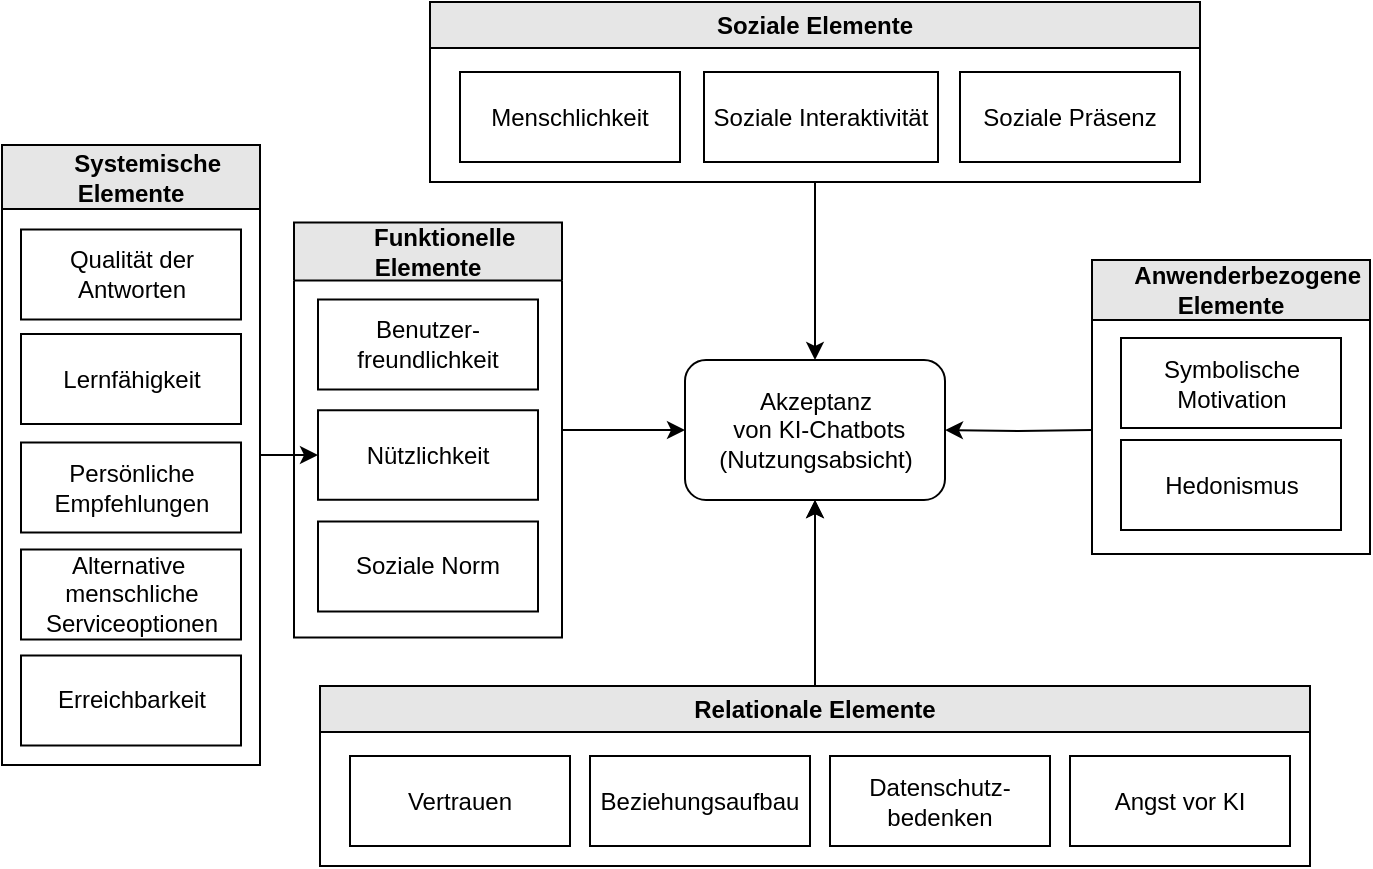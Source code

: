 <mxfile version="21.6.2" type="github" pages="7">
  <diagram id="C5RBs43oDa-KdzZeNtuy" name="Page-1">
    <mxGraphModel dx="1080" dy="495" grid="0" gridSize="10" guides="1" tooltips="1" connect="1" arrows="1" fold="1" page="0" pageScale="1" pageWidth="827" pageHeight="1169" math="0" shadow="0">
      <root>
        <mxCell id="WIyWlLk6GJQsqaUBKTNV-0" />
        <mxCell id="WIyWlLk6GJQsqaUBKTNV-1" parent="WIyWlLk6GJQsqaUBKTNV-0" />
        <mxCell id="Ql_LzicgHUzbhHf-Kg4L-0" value="Akzeptanz&lt;br&gt;&amp;nbsp;von KI-Chatbots&lt;br&gt;(Nutzungsabsicht)" style="rounded=1;whiteSpace=wrap;html=1;" parent="WIyWlLk6GJQsqaUBKTNV-1" vertex="1">
          <mxGeometry x="762.5" y="250" width="130" height="70" as="geometry" />
        </mxCell>
        <mxCell id="Ql_LzicgHUzbhHf-Kg4L-37" style="edgeStyle=orthogonalEdgeStyle;rounded=0;orthogonalLoop=1;jettySize=auto;html=1;entryX=0.5;entryY=1;entryDx=0;entryDy=0;" parent="WIyWlLk6GJQsqaUBKTNV-1" source="Ql_LzicgHUzbhHf-Kg4L-5" target="Ql_LzicgHUzbhHf-Kg4L-0" edge="1">
          <mxGeometry relative="1" as="geometry" />
        </mxCell>
        <mxCell id="dUppWGkDrvd4niz2tAxq-10" value="" style="edgeStyle=orthogonalEdgeStyle;rounded=0;orthogonalLoop=1;jettySize=auto;html=1;" parent="WIyWlLk6GJQsqaUBKTNV-1" source="Ql_LzicgHUzbhHf-Kg4L-5" target="Ql_LzicgHUzbhHf-Kg4L-0" edge="1">
          <mxGeometry relative="1" as="geometry" />
        </mxCell>
        <mxCell id="Ql_LzicgHUzbhHf-Kg4L-5" value="Relationale Elemente" style="swimlane;whiteSpace=wrap;html=1;fillColor=#E6E6E6;strokeColor=#000000;movable=0;resizable=0;rotatable=0;deletable=0;editable=0;locked=1;connectable=0;" parent="WIyWlLk6GJQsqaUBKTNV-1" vertex="1">
          <mxGeometry x="580" y="413" width="495" height="90" as="geometry" />
        </mxCell>
        <mxCell id="Ql_LzicgHUzbhHf-Kg4L-1" value="Datenschutz-bedenken" style="rounded=0;whiteSpace=wrap;html=1;" parent="Ql_LzicgHUzbhHf-Kg4L-5" vertex="1">
          <mxGeometry x="255" y="35" width="110" height="45" as="geometry" />
        </mxCell>
        <mxCell id="Ql_LzicgHUzbhHf-Kg4L-4" value="Beziehungsaufbau" style="rounded=0;whiteSpace=wrap;html=1;" parent="Ql_LzicgHUzbhHf-Kg4L-5" vertex="1">
          <mxGeometry x="135" y="35" width="110" height="45" as="geometry" />
        </mxCell>
        <mxCell id="Ql_LzicgHUzbhHf-Kg4L-3" value="Vertrauen" style="rounded=0;whiteSpace=wrap;html=1;" parent="Ql_LzicgHUzbhHf-Kg4L-5" vertex="1">
          <mxGeometry x="15" y="35" width="110" height="45" as="geometry" />
        </mxCell>
        <mxCell id="Ql_LzicgHUzbhHf-Kg4L-10" value="Angst vor KI" style="rounded=0;whiteSpace=wrap;html=1;" parent="Ql_LzicgHUzbhHf-Kg4L-5" vertex="1">
          <mxGeometry x="375" y="35" width="110" height="45" as="geometry" />
        </mxCell>
        <mxCell id="Ql_LzicgHUzbhHf-Kg4L-34" style="edgeStyle=orthogonalEdgeStyle;rounded=0;orthogonalLoop=1;jettySize=auto;html=1;" parent="WIyWlLk6GJQsqaUBKTNV-1" source="Ql_LzicgHUzbhHf-Kg4L-11" target="Ql_LzicgHUzbhHf-Kg4L-0" edge="1">
          <mxGeometry relative="1" as="geometry" />
        </mxCell>
        <mxCell id="Ql_LzicgHUzbhHf-Kg4L-11" value="&amp;nbsp; &amp;nbsp; &amp;nbsp;Funktionelle Elemente" style="swimlane;whiteSpace=wrap;html=1;fillColor=#E6E6E6;startSize=29;movable=0;resizable=0;rotatable=0;deletable=0;editable=0;locked=1;connectable=0;" parent="WIyWlLk6GJQsqaUBKTNV-1" vertex="1">
          <mxGeometry x="567" y="181.25" width="134" height="207.5" as="geometry" />
        </mxCell>
        <mxCell id="Ql_LzicgHUzbhHf-Kg4L-12" value="Nützlichkeit" style="rounded=0;whiteSpace=wrap;html=1;" parent="Ql_LzicgHUzbhHf-Kg4L-11" vertex="1">
          <mxGeometry x="12" y="93.88" width="110" height="44.75" as="geometry" />
        </mxCell>
        <mxCell id="Ql_LzicgHUzbhHf-Kg4L-13" value="Soziale Norm" style="rounded=0;whiteSpace=wrap;html=1;" parent="Ql_LzicgHUzbhHf-Kg4L-11" vertex="1">
          <mxGeometry x="12" y="149.5" width="110" height="45" as="geometry" />
        </mxCell>
        <mxCell id="Ql_LzicgHUzbhHf-Kg4L-15" value="Benutzer-freundlichkeit" style="rounded=0;whiteSpace=wrap;html=1;movable=0;resizable=0;rotatable=0;deletable=0;editable=0;locked=1;connectable=0;" parent="Ql_LzicgHUzbhHf-Kg4L-11" vertex="1">
          <mxGeometry x="12" y="38.5" width="110" height="45" as="geometry" />
        </mxCell>
        <mxCell id="Ql_LzicgHUzbhHf-Kg4L-36" style="edgeStyle=orthogonalEdgeStyle;rounded=0;orthogonalLoop=1;jettySize=auto;html=1;" parent="WIyWlLk6GJQsqaUBKTNV-1" source="Ql_LzicgHUzbhHf-Kg4L-25" target="Ql_LzicgHUzbhHf-Kg4L-0" edge="1">
          <mxGeometry relative="1" as="geometry" />
        </mxCell>
        <mxCell id="Ql_LzicgHUzbhHf-Kg4L-25" value="Soziale Elemente" style="swimlane;whiteSpace=wrap;html=1;fillColor=#E6E6E6;movable=0;resizable=0;rotatable=0;deletable=0;editable=0;locked=1;connectable=0;" parent="WIyWlLk6GJQsqaUBKTNV-1" vertex="1">
          <mxGeometry x="635" y="71" width="385" height="90" as="geometry">
            <mxRectangle x="635" y="71" width="133" height="26" as="alternateBounds" />
          </mxGeometry>
        </mxCell>
        <mxCell id="Ql_LzicgHUzbhHf-Kg4L-26" value="Soziale Interaktivität" style="rounded=0;whiteSpace=wrap;html=1;" parent="Ql_LzicgHUzbhHf-Kg4L-25" vertex="1">
          <mxGeometry x="137" y="35" width="117" height="45" as="geometry" />
        </mxCell>
        <mxCell id="Ql_LzicgHUzbhHf-Kg4L-28" value="Soziale Präsenz" style="rounded=0;whiteSpace=wrap;html=1;" parent="Ql_LzicgHUzbhHf-Kg4L-25" vertex="1">
          <mxGeometry x="265" y="35" width="110" height="45" as="geometry" />
        </mxCell>
        <mxCell id="Ql_LzicgHUzbhHf-Kg4L-29" value="Menschlichkeit" style="rounded=0;whiteSpace=wrap;html=1;" parent="Ql_LzicgHUzbhHf-Kg4L-25" vertex="1">
          <mxGeometry x="15" y="35" width="110" height="45" as="geometry" />
        </mxCell>
        <mxCell id="Ql_LzicgHUzbhHf-Kg4L-35" style="edgeStyle=orthogonalEdgeStyle;rounded=0;orthogonalLoop=1;jettySize=auto;html=1;entryX=1;entryY=0.5;entryDx=0;entryDy=0;" parent="WIyWlLk6GJQsqaUBKTNV-1" target="Ql_LzicgHUzbhHf-Kg4L-0" edge="1">
          <mxGeometry relative="1" as="geometry">
            <mxPoint x="966" y="285" as="sourcePoint" />
          </mxGeometry>
        </mxCell>
        <mxCell id="Ql_LzicgHUzbhHf-Kg4L-30" value="&amp;nbsp; &amp;nbsp; &amp;nbsp;Anwenderbezogene&lt;br style=&quot;border-color: var(--border-color);&quot;&gt;Elemente" style="swimlane;whiteSpace=wrap;html=1;startSize=30;fillColor=#E6E6E6;movable=0;resizable=0;rotatable=0;deletable=0;editable=0;locked=1;connectable=0;" parent="WIyWlLk6GJQsqaUBKTNV-1" vertex="1">
          <mxGeometry x="966" y="200" width="139" height="147" as="geometry" />
        </mxCell>
        <mxCell id="Ql_LzicgHUzbhHf-Kg4L-31" value="Hedonismus" style="rounded=0;whiteSpace=wrap;html=1;" parent="Ql_LzicgHUzbhHf-Kg4L-30" vertex="1">
          <mxGeometry x="14.5" y="90" width="110" height="45" as="geometry" />
        </mxCell>
        <mxCell id="Ql_LzicgHUzbhHf-Kg4L-33" value="Symbolische&lt;br&gt;Motivation" style="rounded=0;whiteSpace=wrap;html=1;" parent="Ql_LzicgHUzbhHf-Kg4L-30" vertex="1">
          <mxGeometry x="14.5" y="39" width="110" height="45" as="geometry" />
        </mxCell>
        <mxCell id="Ql_LzicgHUzbhHf-Kg4L-51" style="edgeStyle=orthogonalEdgeStyle;rounded=0;orthogonalLoop=1;jettySize=auto;html=1;" parent="WIyWlLk6GJQsqaUBKTNV-1" source="Ql_LzicgHUzbhHf-Kg4L-38" target="Ql_LzicgHUzbhHf-Kg4L-12" edge="1">
          <mxGeometry relative="1" as="geometry" />
        </mxCell>
        <mxCell id="Ql_LzicgHUzbhHf-Kg4L-38" value="&amp;nbsp; &amp;nbsp; &amp;nbsp;Systemische &lt;br&gt;Elemente" style="swimlane;whiteSpace=wrap;html=1;startSize=32;fillColor=#E6E6E6;movable=0;resizable=0;rotatable=0;deletable=0;editable=0;locked=1;connectable=0;" parent="WIyWlLk6GJQsqaUBKTNV-1" vertex="1">
          <mxGeometry x="421" y="142.5" width="129" height="310" as="geometry">
            <mxRectangle x="349" y="138.75" width="125" height="41" as="alternateBounds" />
          </mxGeometry>
        </mxCell>
        <mxCell id="Ql_LzicgHUzbhHf-Kg4L-44" value="Qualität der Antworten" style="rounded=0;whiteSpace=wrap;html=1;" parent="Ql_LzicgHUzbhHf-Kg4L-38" vertex="1">
          <mxGeometry x="9.5" y="42.25" width="110" height="45" as="geometry" />
        </mxCell>
        <mxCell id="Ql_LzicgHUzbhHf-Kg4L-45" value="Lernfähigkeit" style="rounded=0;whiteSpace=wrap;html=1;" parent="Ql_LzicgHUzbhHf-Kg4L-38" vertex="1">
          <mxGeometry x="9.5" y="94.5" width="110" height="45" as="geometry" />
        </mxCell>
        <mxCell id="Ql_LzicgHUzbhHf-Kg4L-46" value="Persönliche&lt;br&gt;Empfehlungen" style="rounded=0;whiteSpace=wrap;html=1;" parent="Ql_LzicgHUzbhHf-Kg4L-38" vertex="1">
          <mxGeometry x="9.5" y="148.75" width="110" height="45" as="geometry" />
        </mxCell>
        <mxCell id="Ql_LzicgHUzbhHf-Kg4L-43" value="Alternative&amp;nbsp;&lt;br&gt;menschliche Serviceoptionen" style="rounded=0;whiteSpace=wrap;html=1;" parent="Ql_LzicgHUzbhHf-Kg4L-38" vertex="1">
          <mxGeometry x="9.5" y="202.25" width="110" height="45" as="geometry" />
        </mxCell>
        <mxCell id="Ql_LzicgHUzbhHf-Kg4L-42" value="Erreichbarkeit" style="rounded=0;whiteSpace=wrap;html=1;" parent="Ql_LzicgHUzbhHf-Kg4L-38" vertex="1">
          <mxGeometry x="9.5" y="255.25" width="110" height="45" as="geometry" />
        </mxCell>
      </root>
    </mxGraphModel>
  </diagram>
  <diagram name="Kopie von Page-1" id="ey9pfnsaLxafmeU31ev_">
    <mxGraphModel dx="1080" dy="512" grid="0" gridSize="10" guides="1" tooltips="1" connect="1" arrows="1" fold="1" page="0" pageScale="1" pageWidth="827" pageHeight="1169" math="0" shadow="0">
      <root>
        <mxCell id="yAiB5-8E5BIYUY283EM6-0" />
        <mxCell id="yAiB5-8E5BIYUY283EM6-1" parent="yAiB5-8E5BIYUY283EM6-0" />
        <mxCell id="yAiB5-8E5BIYUY283EM6-2" value="Akzeptanz&lt;br&gt;&amp;nbsp;von KI-Chatbots&lt;br&gt;(Nutzungsabsicht)" style="rounded=0;whiteSpace=wrap;html=1;" parent="yAiB5-8E5BIYUY283EM6-1" vertex="1">
          <mxGeometry x="762.5" y="250" width="130" height="70" as="geometry" />
        </mxCell>
        <mxCell id="yAiB5-8E5BIYUY283EM6-3" style="edgeStyle=orthogonalEdgeStyle;rounded=0;orthogonalLoop=1;jettySize=auto;html=1;entryX=0.5;entryY=1;entryDx=0;entryDy=0;" parent="yAiB5-8E5BIYUY283EM6-1" source="yAiB5-8E5BIYUY283EM6-5" target="yAiB5-8E5BIYUY283EM6-2" edge="1">
          <mxGeometry relative="1" as="geometry" />
        </mxCell>
        <mxCell id="yAiB5-8E5BIYUY283EM6-4" value="" style="edgeStyle=orthogonalEdgeStyle;rounded=0;orthogonalLoop=1;jettySize=auto;html=1;" parent="yAiB5-8E5BIYUY283EM6-1" source="yAiB5-8E5BIYUY283EM6-5" target="yAiB5-8E5BIYUY283EM6-2" edge="1">
          <mxGeometry relative="1" as="geometry" />
        </mxCell>
        <mxCell id="yAiB5-8E5BIYUY283EM6-5" value="Relationale Elemente" style="swimlane;whiteSpace=wrap;html=1;fillColor=#E6E6E6;strokeColor=#000000;" parent="yAiB5-8E5BIYUY283EM6-1" vertex="1">
          <mxGeometry x="580" y="413" width="495" height="90" as="geometry" />
        </mxCell>
        <mxCell id="yAiB5-8E5BIYUY283EM6-6" value="Datenschutz-bedenken" style="rounded=0;whiteSpace=wrap;html=1;" parent="yAiB5-8E5BIYUY283EM6-5" vertex="1">
          <mxGeometry x="255" y="35" width="110" height="45" as="geometry" />
        </mxCell>
        <mxCell id="yAiB5-8E5BIYUY283EM6-7" value="Beziehungsaufbau" style="rounded=0;whiteSpace=wrap;html=1;" parent="yAiB5-8E5BIYUY283EM6-5" vertex="1">
          <mxGeometry x="135" y="35" width="110" height="45" as="geometry" />
        </mxCell>
        <mxCell id="yAiB5-8E5BIYUY283EM6-8" value="Vertrauen" style="rounded=0;whiteSpace=wrap;html=1;" parent="yAiB5-8E5BIYUY283EM6-5" vertex="1">
          <mxGeometry x="15" y="35" width="110" height="45" as="geometry" />
        </mxCell>
        <mxCell id="yAiB5-8E5BIYUY283EM6-9" value="Angst vor KI" style="rounded=0;whiteSpace=wrap;html=1;" parent="yAiB5-8E5BIYUY283EM6-5" vertex="1">
          <mxGeometry x="375" y="35" width="110" height="45" as="geometry" />
        </mxCell>
        <mxCell id="yAiB5-8E5BIYUY283EM6-10" style="edgeStyle=orthogonalEdgeStyle;rounded=0;orthogonalLoop=1;jettySize=auto;html=1;" parent="yAiB5-8E5BIYUY283EM6-1" source="yAiB5-8E5BIYUY283EM6-11" target="yAiB5-8E5BIYUY283EM6-2" edge="1">
          <mxGeometry relative="1" as="geometry" />
        </mxCell>
        <mxCell id="yAiB5-8E5BIYUY283EM6-11" value="&amp;nbsp; &amp;nbsp; &amp;nbsp;Funktionelle Elemente" style="swimlane;whiteSpace=wrap;html=1;fillColor=#E6E6E6;startSize=29;" parent="yAiB5-8E5BIYUY283EM6-1" vertex="1">
          <mxGeometry x="546" y="181.5" width="134" height="207.5" as="geometry" />
        </mxCell>
        <mxCell id="yAiB5-8E5BIYUY283EM6-12" value="Nützlichkeit" style="rounded=0;whiteSpace=wrap;html=1;" parent="yAiB5-8E5BIYUY283EM6-11" vertex="1">
          <mxGeometry x="12" y="93.88" width="110" height="44.75" as="geometry" />
        </mxCell>
        <mxCell id="yAiB5-8E5BIYUY283EM6-13" value="Soziale Norm" style="rounded=0;whiteSpace=wrap;html=1;" parent="yAiB5-8E5BIYUY283EM6-11" vertex="1">
          <mxGeometry x="12" y="149.5" width="110" height="45" as="geometry" />
        </mxCell>
        <mxCell id="yAiB5-8E5BIYUY283EM6-14" value="Benutzer-freundlichkeit" style="rounded=0;whiteSpace=wrap;html=1;" parent="yAiB5-8E5BIYUY283EM6-11" vertex="1">
          <mxGeometry x="12" y="38.5" width="110" height="45" as="geometry" />
        </mxCell>
        <mxCell id="yAiB5-8E5BIYUY283EM6-15" style="edgeStyle=orthogonalEdgeStyle;rounded=0;orthogonalLoop=1;jettySize=auto;html=1;" parent="yAiB5-8E5BIYUY283EM6-1" source="yAiB5-8E5BIYUY283EM6-16" target="yAiB5-8E5BIYUY283EM6-2" edge="1">
          <mxGeometry relative="1" as="geometry" />
        </mxCell>
        <mxCell id="yAiB5-8E5BIYUY283EM6-16" value="Soziale Elemente" style="swimlane;whiteSpace=wrap;html=1;fillColor=#E6E6E6;" parent="yAiB5-8E5BIYUY283EM6-1" vertex="1">
          <mxGeometry x="635" y="71" width="385" height="90" as="geometry">
            <mxRectangle x="635" y="71" width="133" height="26" as="alternateBounds" />
          </mxGeometry>
        </mxCell>
        <mxCell id="yAiB5-8E5BIYUY283EM6-17" value="Soziale Interaktivität" style="rounded=0;whiteSpace=wrap;html=1;" parent="yAiB5-8E5BIYUY283EM6-16" vertex="1">
          <mxGeometry x="137" y="35" width="117" height="45" as="geometry" />
        </mxCell>
        <mxCell id="yAiB5-8E5BIYUY283EM6-18" value="Soziale Präsenz" style="rounded=0;whiteSpace=wrap;html=1;" parent="yAiB5-8E5BIYUY283EM6-16" vertex="1">
          <mxGeometry x="265" y="35" width="110" height="45" as="geometry" />
        </mxCell>
        <mxCell id="yAiB5-8E5BIYUY283EM6-19" value="Menschlichkeit" style="rounded=0;whiteSpace=wrap;html=1;" parent="yAiB5-8E5BIYUY283EM6-16" vertex="1">
          <mxGeometry x="15" y="35" width="110" height="45" as="geometry" />
        </mxCell>
        <mxCell id="yAiB5-8E5BIYUY283EM6-20" style="edgeStyle=orthogonalEdgeStyle;rounded=0;orthogonalLoop=1;jettySize=auto;html=1;entryX=1;entryY=0.5;entryDx=0;entryDy=0;" parent="yAiB5-8E5BIYUY283EM6-1" target="yAiB5-8E5BIYUY283EM6-2" edge="1">
          <mxGeometry relative="1" as="geometry">
            <mxPoint x="978" y="285" as="sourcePoint" />
          </mxGeometry>
        </mxCell>
        <mxCell id="yAiB5-8E5BIYUY283EM6-21" value="&amp;nbsp; &amp;nbsp; &amp;nbsp;Anwenderbezogene&lt;br style=&quot;border-color: var(--border-color);&quot;&gt;Elemente" style="swimlane;whiteSpace=wrap;html=1;startSize=30;fillColor=#E6E6E6;" parent="yAiB5-8E5BIYUY283EM6-1" vertex="1">
          <mxGeometry x="977" y="196" width="139" height="147" as="geometry" />
        </mxCell>
        <mxCell id="yAiB5-8E5BIYUY283EM6-22" value="Hedonismus" style="rounded=0;whiteSpace=wrap;html=1;" parent="yAiB5-8E5BIYUY283EM6-21" vertex="1">
          <mxGeometry x="14.5" y="90" width="110" height="45" as="geometry" />
        </mxCell>
        <mxCell id="yAiB5-8E5BIYUY283EM6-23" value="Symbolische&lt;br&gt;Motivation" style="rounded=0;whiteSpace=wrap;html=1;" parent="yAiB5-8E5BIYUY283EM6-21" vertex="1">
          <mxGeometry x="14.5" y="39" width="110" height="45" as="geometry" />
        </mxCell>
        <mxCell id="yAiB5-8E5BIYUY283EM6-24" style="edgeStyle=orthogonalEdgeStyle;rounded=0;orthogonalLoop=1;jettySize=auto;html=1;" parent="yAiB5-8E5BIYUY283EM6-1" source="yAiB5-8E5BIYUY283EM6-25" target="yAiB5-8E5BIYUY283EM6-12" edge="1">
          <mxGeometry relative="1" as="geometry" />
        </mxCell>
        <mxCell id="yAiB5-8E5BIYUY283EM6-25" value="&amp;nbsp; &amp;nbsp; &amp;nbsp;Systemische &lt;br&gt;Elemente" style="swimlane;whiteSpace=wrap;html=1;startSize=32;fillColor=#E6E6E6;" parent="yAiB5-8E5BIYUY283EM6-1" vertex="1">
          <mxGeometry x="400" y="142.75" width="129" height="310" as="geometry">
            <mxRectangle x="349" y="138.75" width="125" height="41" as="alternateBounds" />
          </mxGeometry>
        </mxCell>
        <mxCell id="yAiB5-8E5BIYUY283EM6-26" value="Qualität der Antworten" style="rounded=0;whiteSpace=wrap;html=1;" parent="yAiB5-8E5BIYUY283EM6-25" vertex="1">
          <mxGeometry x="9.5" y="42.25" width="110" height="45" as="geometry" />
        </mxCell>
        <mxCell id="yAiB5-8E5BIYUY283EM6-27" value="Lernfähigkeit" style="rounded=0;whiteSpace=wrap;html=1;" parent="yAiB5-8E5BIYUY283EM6-25" vertex="1">
          <mxGeometry x="9.5" y="94.5" width="110" height="45" as="geometry" />
        </mxCell>
        <mxCell id="yAiB5-8E5BIYUY283EM6-28" value="Persönliche&lt;br&gt;Empfehlungen" style="rounded=0;whiteSpace=wrap;html=1;" parent="yAiB5-8E5BIYUY283EM6-25" vertex="1">
          <mxGeometry x="9.5" y="148.75" width="110" height="45" as="geometry" />
        </mxCell>
        <mxCell id="yAiB5-8E5BIYUY283EM6-29" value="Alternative&amp;nbsp;&lt;br&gt;menschliche Serviceoptionen" style="rounded=0;whiteSpace=wrap;html=1;" parent="yAiB5-8E5BIYUY283EM6-25" vertex="1">
          <mxGeometry x="9.5" y="202.25" width="110" height="45" as="geometry" />
        </mxCell>
        <mxCell id="yAiB5-8E5BIYUY283EM6-30" value="Erreichbarkeit" style="rounded=0;whiteSpace=wrap;html=1;" parent="yAiB5-8E5BIYUY283EM6-25" vertex="1">
          <mxGeometry x="9.5" y="255.25" width="110" height="45" as="geometry" />
        </mxCell>
        <mxCell id="yAiB5-8E5BIYUY283EM6-31" value="Moderationseffekte" style="swimlane;whiteSpace=wrap;html=1;startSize=30;fillColor=#FFFFFF;dashed=1;" parent="yAiB5-8E5BIYUY283EM6-1" vertex="1">
          <mxGeometry x="1132" y="197" width="143" height="147" as="geometry" />
        </mxCell>
        <mxCell id="yAiB5-8E5BIYUY283EM6-32" value="Bevorzugen menschlicher Interaktion" style="rounded=0;whiteSpace=wrap;html=1;" parent="yAiB5-8E5BIYUY283EM6-31" vertex="1">
          <mxGeometry x="20" y="90" width="110" height="45" as="geometry" />
        </mxCell>
        <mxCell id="yAiB5-8E5BIYUY283EM6-33" value="Nutzungs-&lt;br&gt;häufigkeit" style="rounded=0;whiteSpace=wrap;html=1;" parent="yAiB5-8E5BIYUY283EM6-31" vertex="1">
          <mxGeometry x="20" y="39" width="110" height="45" as="geometry" />
        </mxCell>
        <mxCell id="yAiB5-8E5BIYUY283EM6-34" style="edgeStyle=orthogonalEdgeStyle;rounded=0;orthogonalLoop=1;jettySize=auto;html=1;dashed=1;" parent="yAiB5-8E5BIYUY283EM6-1" edge="1">
          <mxGeometry relative="1" as="geometry">
            <mxPoint x="1213" y="344" as="sourcePoint" />
            <mxPoint x="712" y="286" as="targetPoint" />
            <Array as="points">
              <mxPoint x="1212" y="344" />
              <mxPoint x="1212" y="402" />
              <mxPoint x="712" y="402" />
            </Array>
          </mxGeometry>
        </mxCell>
        <mxCell id="yAiB5-8E5BIYUY283EM6-35" style="edgeStyle=orthogonalEdgeStyle;rounded=0;orthogonalLoop=1;jettySize=auto;html=1;dashed=1;exitX=0.25;exitY=1;exitDx=0;exitDy=0;" parent="yAiB5-8E5BIYUY283EM6-1" source="yAiB5-8E5BIYUY283EM6-31" edge="1">
          <mxGeometry relative="1" as="geometry">
            <mxPoint x="1134" y="360" as="sourcePoint" />
            <mxPoint x="942" y="286" as="targetPoint" />
            <Array as="points">
              <mxPoint x="1168" y="360" />
              <mxPoint x="942" y="360" />
            </Array>
          </mxGeometry>
        </mxCell>
        <mxCell id="yAiB5-8E5BIYUY283EM6-36" style="edgeStyle=orthogonalEdgeStyle;rounded=0;orthogonalLoop=1;jettySize=auto;html=1;dashed=1;" parent="yAiB5-8E5BIYUY283EM6-1" edge="1">
          <mxGeometry relative="1" as="geometry">
            <mxPoint x="1190" y="345" as="sourcePoint" />
            <mxPoint x="828" y="378" as="targetPoint" />
            <Array as="points">
              <mxPoint x="1190" y="378" />
            </Array>
          </mxGeometry>
        </mxCell>
        <mxCell id="yAiB5-8E5BIYUY283EM6-37" style="edgeStyle=orthogonalEdgeStyle;rounded=0;orthogonalLoop=1;jettySize=auto;html=1;dashed=1;exitX=0.5;exitY=0;exitDx=0;exitDy=0;" parent="yAiB5-8E5BIYUY283EM6-1" source="yAiB5-8E5BIYUY283EM6-31" edge="1">
          <mxGeometry relative="1" as="geometry">
            <mxPoint x="1132" y="183" as="sourcePoint" />
            <mxPoint x="828" y="183" as="targetPoint" />
            <Array as="points">
              <mxPoint x="1204" y="182" />
              <mxPoint x="1133" y="182" />
            </Array>
          </mxGeometry>
        </mxCell>
      </root>
    </mxGraphModel>
  </diagram>
  <diagram name="Hypothesen" id="p13AWgqNLRS50dkZbel5">
    <mxGraphModel dx="1480" dy="512" grid="0" gridSize="10" guides="1" tooltips="1" connect="1" arrows="1" fold="1" page="0" pageScale="1" pageWidth="827" pageHeight="1169" math="0" shadow="0">
      <root>
        <mxCell id="8cOobXQZzkbbPZnK6C__-0" />
        <mxCell id="8cOobXQZzkbbPZnK6C__-1" parent="8cOobXQZzkbbPZnK6C__-0" />
        <mxCell id="8cOobXQZzkbbPZnK6C__-2" value="Akzeptanz&lt;br&gt;&amp;nbsp;von KI-Chatbots&lt;br&gt;(Nutzungsabsicht)" style="rounded=1;whiteSpace=wrap;html=1;glass=0;shadow=0;" parent="8cOobXQZzkbbPZnK6C__-1" vertex="1">
          <mxGeometry x="763.5" y="252" width="130" height="70" as="geometry" />
        </mxCell>
        <mxCell id="8cOobXQZzkbbPZnK6C__-5" value="&lt;font style=&quot;font-size: 11px;&quot;&gt;Relationale Elemente&lt;/font&gt;" style="swimlane;whiteSpace=wrap;html=1;fillColor=#FFFFFF;strokeColor=#CCCCCC;" parent="8cOobXQZzkbbPZnK6C__-1" vertex="1">
          <mxGeometry x="580" y="413" width="495" height="90" as="geometry" />
        </mxCell>
        <mxCell id="8cOobXQZzkbbPZnK6C__-6" value="Datenschutz-bedenken" style="rounded=0;whiteSpace=wrap;html=1;" parent="8cOobXQZzkbbPZnK6C__-5" vertex="1">
          <mxGeometry x="255" y="35" width="110" height="45" as="geometry" />
        </mxCell>
        <mxCell id="8cOobXQZzkbbPZnK6C__-7" value="Beziehungsaufbau" style="rounded=0;whiteSpace=wrap;html=1;" parent="8cOobXQZzkbbPZnK6C__-5" vertex="1">
          <mxGeometry x="135" y="35" width="110" height="45" as="geometry" />
        </mxCell>
        <mxCell id="8cOobXQZzkbbPZnK6C__-8" value="Vertrauen" style="rounded=0;whiteSpace=wrap;html=1;" parent="8cOobXQZzkbbPZnK6C__-5" vertex="1">
          <mxGeometry x="15" y="35" width="110" height="45" as="geometry" />
        </mxCell>
        <mxCell id="8cOobXQZzkbbPZnK6C__-9" value="Angst vor KI" style="rounded=0;whiteSpace=wrap;html=1;" parent="8cOobXQZzkbbPZnK6C__-5" vertex="1">
          <mxGeometry x="375" y="35" width="110" height="45" as="geometry" />
        </mxCell>
        <mxCell id="8cOobXQZzkbbPZnK6C__-11" value="&amp;nbsp; &amp;nbsp; &amp;nbsp;Funktionelle Elemente" style="swimlane;whiteSpace=wrap;html=1;fillColor=#FFFFFF;startSize=29;strokeColor=#CCCCCC;fontSize=11;" parent="8cOobXQZzkbbPZnK6C__-1" vertex="1">
          <mxGeometry x="550" y="171" width="134" height="200" as="geometry" />
        </mxCell>
        <mxCell id="8cOobXQZzkbbPZnK6C__-12" value="Nützlichkeit" style="rounded=0;whiteSpace=wrap;html=1;" parent="8cOobXQZzkbbPZnK6C__-11" vertex="1">
          <mxGeometry x="12" y="93.88" width="110" height="44.75" as="geometry" />
        </mxCell>
        <mxCell id="8cOobXQZzkbbPZnK6C__-13" value="Soziale Norm" style="rounded=0;whiteSpace=wrap;html=1;" parent="8cOobXQZzkbbPZnK6C__-11" vertex="1">
          <mxGeometry x="12" y="149.5" width="110" height="45" as="geometry" />
        </mxCell>
        <mxCell id="8cOobXQZzkbbPZnK6C__-14" value="Benutzer-freundlichkeit" style="rounded=0;whiteSpace=wrap;html=1;" parent="8cOobXQZzkbbPZnK6C__-11" vertex="1">
          <mxGeometry x="12" y="38.5" width="110" height="45" as="geometry" />
        </mxCell>
        <mxCell id="8cOobXQZzkbbPZnK6C__-16" value="Soziale Elemente" style="swimlane;whiteSpace=wrap;html=1;fillColor=#FFFFFF;glass=0;shadow=0;strokeColor=#CCCCCC;fontSize=11;" parent="8cOobXQZzkbbPZnK6C__-1" vertex="1">
          <mxGeometry x="635" y="71" width="385" height="90" as="geometry">
            <mxRectangle x="635" y="71" width="133" height="26" as="alternateBounds" />
          </mxGeometry>
        </mxCell>
        <mxCell id="8cOobXQZzkbbPZnK6C__-17" value="Soziale Interaktivität" style="rounded=0;whiteSpace=wrap;html=1;" parent="8cOobXQZzkbbPZnK6C__-16" vertex="1">
          <mxGeometry x="135" y="35" width="117" height="45" as="geometry" />
        </mxCell>
        <mxCell id="8cOobXQZzkbbPZnK6C__-18" value="Soziale Präsenz" style="rounded=0;whiteSpace=wrap;html=1;" parent="8cOobXQZzkbbPZnK6C__-16" vertex="1">
          <mxGeometry x="263" y="35" width="110" height="45" as="geometry" />
        </mxCell>
        <mxCell id="8cOobXQZzkbbPZnK6C__-19" value="Menschlichkeit" style="rounded=0;whiteSpace=wrap;html=1;" parent="8cOobXQZzkbbPZnK6C__-16" vertex="1">
          <mxGeometry x="15" y="35" width="110" height="45" as="geometry" />
        </mxCell>
        <mxCell id="8cOobXQZzkbbPZnK6C__-21" value="&amp;nbsp; &amp;nbsp; &amp;nbsp;Anwenderbezogene&lt;br style=&quot;border-color: var(--border-color); font-size: 11px;&quot;&gt;Elemente" style="swimlane;whiteSpace=wrap;html=1;startSize=30;fillColor=#FFFFFF;strokeColor=#CCCCCC;fontSize=11;" parent="8cOobXQZzkbbPZnK6C__-1" vertex="1">
          <mxGeometry x="962" y="200" width="133" height="147" as="geometry" />
        </mxCell>
        <mxCell id="8cOobXQZzkbbPZnK6C__-23" value="Symbolische&lt;br&gt;Motivation" style="rounded=0;whiteSpace=wrap;html=1;" parent="8cOobXQZzkbbPZnK6C__-21" vertex="1">
          <mxGeometry x="14.5" y="39" width="110" height="45" as="geometry" />
        </mxCell>
        <mxCell id="8cOobXQZzkbbPZnK6C__-22" value="Hedonismus" style="rounded=0;whiteSpace=wrap;html=1;" parent="8cOobXQZzkbbPZnK6C__-21" vertex="1">
          <mxGeometry x="14.5" y="91.75" width="110" height="45" as="geometry" />
        </mxCell>
        <mxCell id="8cOobXQZzkbbPZnK6C__-25" value="&amp;nbsp; &amp;nbsp; &amp;nbsp;Systemische &lt;br style=&quot;font-size: 11px;&quot;&gt;Elemente" style="swimlane;whiteSpace=wrap;html=1;startSize=32;fillColor=#FFFFFF;strokeColor=#CCCCCC;fontSize=11;" parent="8cOobXQZzkbbPZnK6C__-1" vertex="1">
          <mxGeometry x="382" y="132" width="125" height="310" as="geometry">
            <mxRectangle x="349" y="138.75" width="125" height="41" as="alternateBounds" />
          </mxGeometry>
        </mxCell>
        <mxCell id="8cOobXQZzkbbPZnK6C__-26" value="Qualität der Antworten" style="rounded=0;whiteSpace=wrap;html=1;" parent="8cOobXQZzkbbPZnK6C__-25" vertex="1">
          <mxGeometry x="9.5" y="42.25" width="110" height="45" as="geometry" />
        </mxCell>
        <mxCell id="8cOobXQZzkbbPZnK6C__-27" value="Lernfähigkeit" style="rounded=0;whiteSpace=wrap;html=1;" parent="8cOobXQZzkbbPZnK6C__-25" vertex="1">
          <mxGeometry x="9.5" y="94.5" width="110" height="45" as="geometry" />
        </mxCell>
        <mxCell id="8cOobXQZzkbbPZnK6C__-28" value="Persönliche&lt;br&gt;Empfehlungen" style="rounded=0;whiteSpace=wrap;html=1;" parent="8cOobXQZzkbbPZnK6C__-25" vertex="1">
          <mxGeometry x="9.5" y="148.75" width="110" height="45" as="geometry" />
        </mxCell>
        <mxCell id="8cOobXQZzkbbPZnK6C__-29" value="Alternative&amp;nbsp;&lt;br&gt;menschliche Serviceoptionen" style="rounded=0;whiteSpace=wrap;html=1;" parent="8cOobXQZzkbbPZnK6C__-25" vertex="1">
          <mxGeometry x="9.5" y="202.25" width="110" height="45" as="geometry" />
        </mxCell>
        <mxCell id="8cOobXQZzkbbPZnK6C__-30" value="Erreichbarkeit" style="rounded=0;whiteSpace=wrap;html=1;" parent="8cOobXQZzkbbPZnK6C__-25" vertex="1">
          <mxGeometry x="9.5" y="255.25" width="110" height="45" as="geometry" />
        </mxCell>
        <mxCell id="8cOobXQZzkbbPZnK6C__-31" value="&amp;nbsp; &amp;nbsp; moderierende Effekte" style="swimlane;whiteSpace=wrap;html=1;startSize=30;fillColor=#FFFFFF;dashed=1;strokeColor=#E6E6E6;" parent="8cOobXQZzkbbPZnK6C__-1" vertex="1">
          <mxGeometry x="1118" y="199.5" width="143" height="148" as="geometry" />
        </mxCell>
        <mxCell id="8cOobXQZzkbbPZnK6C__-32" value="Bevorzugen menschliche Interaktion" style="rounded=0;whiteSpace=wrap;html=1;strokeColor=#CCCCCC;" parent="8cOobXQZzkbbPZnK6C__-31" vertex="1">
          <mxGeometry x="16.5" y="92" width="110" height="45" as="geometry" />
        </mxCell>
        <mxCell id="8cOobXQZzkbbPZnK6C__-34" value="Nutzungs-&lt;br&gt;häufigkeit" style="rounded=0;whiteSpace=wrap;html=1;strokeColor=#CCCCCC;" parent="8cOobXQZzkbbPZnK6C__-31" vertex="1">
          <mxGeometry x="16.5" y="38" width="110" height="45" as="geometry" />
        </mxCell>
        <mxCell id="gTfDsf9mQsJp9cUVm6Rf-1" style="edgeStyle=orthogonalEdgeStyle;rounded=0;orthogonalLoop=1;jettySize=auto;html=1;entryX=-0.003;entryY=0.212;entryDx=0;entryDy=0;entryPerimeter=0;" parent="8cOobXQZzkbbPZnK6C__-1" source="8cOobXQZzkbbPZnK6C__-14" target="8cOobXQZzkbbPZnK6C__-2" edge="1">
          <mxGeometry relative="1" as="geometry">
            <Array as="points">
              <mxPoint x="743" y="232" />
              <mxPoint x="743" y="267" />
            </Array>
          </mxGeometry>
        </mxCell>
        <mxCell id="gTfDsf9mQsJp9cUVm6Rf-2" style="edgeStyle=orthogonalEdgeStyle;rounded=0;orthogonalLoop=1;jettySize=auto;html=1;entryX=0;entryY=0.5;entryDx=0;entryDy=0;" parent="8cOobXQZzkbbPZnK6C__-1" source="8cOobXQZzkbbPZnK6C__-12" target="8cOobXQZzkbbPZnK6C__-2" edge="1">
          <mxGeometry relative="1" as="geometry" />
        </mxCell>
        <mxCell id="gTfDsf9mQsJp9cUVm6Rf-4" style="edgeStyle=orthogonalEdgeStyle;rounded=0;orthogonalLoop=1;jettySize=auto;html=1;entryX=0.25;entryY=0;entryDx=0;entryDy=0;" parent="8cOobXQZzkbbPZnK6C__-1" source="8cOobXQZzkbbPZnK6C__-19" target="8cOobXQZzkbbPZnK6C__-2" edge="1">
          <mxGeometry relative="1" as="geometry">
            <Array as="points">
              <mxPoint x="715" y="203" />
              <mxPoint x="795" y="203" />
              <mxPoint x="795" y="252" />
            </Array>
          </mxGeometry>
        </mxCell>
        <mxCell id="gTfDsf9mQsJp9cUVm6Rf-5" style="edgeStyle=orthogonalEdgeStyle;rounded=0;orthogonalLoop=1;jettySize=auto;html=1;" parent="8cOobXQZzkbbPZnK6C__-1" source="8cOobXQZzkbbPZnK6C__-17" target="8cOobXQZzkbbPZnK6C__-2" edge="1">
          <mxGeometry relative="1" as="geometry" />
        </mxCell>
        <mxCell id="gTfDsf9mQsJp9cUVm6Rf-6" style="edgeStyle=orthogonalEdgeStyle;rounded=0;orthogonalLoop=1;jettySize=auto;html=1;entryX=0.75;entryY=0;entryDx=0;entryDy=0;" parent="8cOobXQZzkbbPZnK6C__-1" source="8cOobXQZzkbbPZnK6C__-18" target="8cOobXQZzkbbPZnK6C__-2" edge="1">
          <mxGeometry relative="1" as="geometry">
            <Array as="points">
              <mxPoint x="947" y="202" />
              <mxPoint x="860" y="202" />
              <mxPoint x="860" y="252" />
            </Array>
          </mxGeometry>
        </mxCell>
        <mxCell id="gTfDsf9mQsJp9cUVm6Rf-7" style="edgeStyle=orthogonalEdgeStyle;rounded=0;orthogonalLoop=1;jettySize=auto;html=1;entryX=0;entryY=0.75;entryDx=0;entryDy=0;" parent="8cOobXQZzkbbPZnK6C__-1" source="8cOobXQZzkbbPZnK6C__-13" target="8cOobXQZzkbbPZnK6C__-2" edge="1">
          <mxGeometry relative="1" as="geometry">
            <Array as="points">
              <mxPoint x="745" y="343" />
              <mxPoint x="745" y="304" />
            </Array>
          </mxGeometry>
        </mxCell>
        <mxCell id="gTfDsf9mQsJp9cUVm6Rf-9" style="edgeStyle=orthogonalEdgeStyle;rounded=0;orthogonalLoop=1;jettySize=auto;html=1;entryX=1;entryY=0.25;entryDx=0;entryDy=0;" parent="8cOobXQZzkbbPZnK6C__-1" source="8cOobXQZzkbbPZnK6C__-23" target="8cOobXQZzkbbPZnK6C__-2" edge="1">
          <mxGeometry relative="1" as="geometry">
            <Array as="points">
              <mxPoint x="894" y="270" />
            </Array>
          </mxGeometry>
        </mxCell>
        <mxCell id="gTfDsf9mQsJp9cUVm6Rf-10" style="edgeStyle=orthogonalEdgeStyle;rounded=0;orthogonalLoop=1;jettySize=auto;html=1;entryX=1;entryY=0.75;entryDx=0;entryDy=0;" parent="8cOobXQZzkbbPZnK6C__-1" source="8cOobXQZzkbbPZnK6C__-22" target="8cOobXQZzkbbPZnK6C__-2" edge="1">
          <mxGeometry relative="1" as="geometry">
            <Array as="points">
              <mxPoint x="924" y="305" />
            </Array>
          </mxGeometry>
        </mxCell>
        <mxCell id="gTfDsf9mQsJp9cUVm6Rf-13" style="edgeStyle=orthogonalEdgeStyle;rounded=0;orthogonalLoop=1;jettySize=auto;html=1;entryX=0.616;entryY=1.034;entryDx=0;entryDy=0;entryPerimeter=0;" parent="8cOobXQZzkbbPZnK6C__-1" source="8cOobXQZzkbbPZnK6C__-6" target="8cOobXQZzkbbPZnK6C__-2" edge="1">
          <mxGeometry relative="1" as="geometry">
            <Array as="points">
              <mxPoint x="896" y="405" />
              <mxPoint x="844" y="405" />
            </Array>
          </mxGeometry>
        </mxCell>
        <mxCell id="gTfDsf9mQsJp9cUVm6Rf-14" style="edgeStyle=orthogonalEdgeStyle;rounded=0;orthogonalLoop=1;jettySize=auto;html=1;entryX=0.808;entryY=0.994;entryDx=0;entryDy=0;entryPerimeter=0;" parent="8cOobXQZzkbbPZnK6C__-1" source="8cOobXQZzkbbPZnK6C__-9" target="8cOobXQZzkbbPZnK6C__-2" edge="1">
          <mxGeometry relative="1" as="geometry">
            <Array as="points">
              <mxPoint x="1010" y="386" />
              <mxPoint x="869" y="386" />
            </Array>
          </mxGeometry>
        </mxCell>
        <mxCell id="gTfDsf9mQsJp9cUVm6Rf-15" style="edgeStyle=orthogonalEdgeStyle;rounded=0;orthogonalLoop=1;jettySize=auto;html=1;entryX=0.25;entryY=1;entryDx=0;entryDy=0;" parent="8cOobXQZzkbbPZnK6C__-1" edge="1">
          <mxGeometry relative="1" as="geometry">
            <mxPoint x="650" y="450" as="sourcePoint" />
            <mxPoint x="796" y="324" as="targetPoint" />
            <Array as="points">
              <mxPoint x="650" y="386" />
              <mxPoint x="796" y="386" />
            </Array>
          </mxGeometry>
        </mxCell>
        <mxCell id="gTfDsf9mQsJp9cUVm6Rf-16" style="edgeStyle=orthogonalEdgeStyle;rounded=0;orthogonalLoop=1;jettySize=auto;html=1;entryX=0.423;entryY=1.024;entryDx=0;entryDy=0;entryPerimeter=0;" parent="8cOobXQZzkbbPZnK6C__-1" source="8cOobXQZzkbbPZnK6C__-7" target="8cOobXQZzkbbPZnK6C__-2" edge="1">
          <mxGeometry relative="1" as="geometry">
            <Array as="points">
              <mxPoint x="758" y="406" />
              <mxPoint x="818" y="406" />
            </Array>
          </mxGeometry>
        </mxCell>
        <mxCell id="gTfDsf9mQsJp9cUVm6Rf-17" value="+" style="text;html=1;strokeColor=none;fillColor=none;align=center;verticalAlign=middle;whiteSpace=wrap;rounded=0;opacity=0;fontSize=20;" parent="8cOobXQZzkbbPZnK6C__-1" vertex="1">
          <mxGeometry x="733.5" y="180" width="40" height="25" as="geometry" />
        </mxCell>
        <mxCell id="gTfDsf9mQsJp9cUVm6Rf-19" value="+" style="text;html=1;strokeColor=none;fillColor=none;align=center;verticalAlign=middle;whiteSpace=wrap;rounded=0;opacity=0;fontSize=20;" parent="8cOobXQZzkbbPZnK6C__-1" vertex="1">
          <mxGeometry x="801" y="178" width="40" height="25" as="geometry" />
        </mxCell>
        <mxCell id="gTfDsf9mQsJp9cUVm6Rf-20" value="+" style="text;html=1;strokeColor=none;fillColor=none;align=center;verticalAlign=middle;whiteSpace=wrap;rounded=0;opacity=0;fontSize=20;" parent="8cOobXQZzkbbPZnK6C__-1" vertex="1">
          <mxGeometry x="684" y="211" width="40" height="25" as="geometry" />
        </mxCell>
        <mxCell id="gTfDsf9mQsJp9cUVm6Rf-22" value="+" style="text;html=1;strokeColor=none;fillColor=none;align=center;verticalAlign=middle;whiteSpace=wrap;rounded=0;opacity=0;fontSize=20;" parent="8cOobXQZzkbbPZnK6C__-1" vertex="1">
          <mxGeometry x="886" y="179" width="40" height="25" as="geometry" />
        </mxCell>
        <mxCell id="gTfDsf9mQsJp9cUVm6Rf-25" value="+" style="text;html=1;strokeColor=none;fillColor=none;align=center;verticalAlign=middle;whiteSpace=wrap;rounded=0;opacity=0;fontSize=20;" parent="8cOobXQZzkbbPZnK6C__-1" vertex="1">
          <mxGeometry x="683.5" y="320" width="40" height="25" as="geometry" />
        </mxCell>
        <mxCell id="gTfDsf9mQsJp9cUVm6Rf-28" value="+" style="text;html=1;strokeColor=none;fillColor=none;align=center;verticalAlign=middle;whiteSpace=wrap;rounded=0;opacity=0;fontSize=20;" parent="8cOobXQZzkbbPZnK6C__-1" vertex="1">
          <mxGeometry x="684" y="266" width="40" height="25" as="geometry" />
        </mxCell>
        <mxCell id="gTfDsf9mQsJp9cUVm6Rf-29" value="+" style="text;html=1;strokeColor=none;fillColor=none;align=center;verticalAlign=middle;whiteSpace=wrap;rounded=0;opacity=0;fontSize=20;" parent="8cOobXQZzkbbPZnK6C__-1" vertex="1">
          <mxGeometry x="766.5" y="384" width="40" height="25" as="geometry" />
        </mxCell>
        <mxCell id="gTfDsf9mQsJp9cUVm6Rf-30" value="+" style="text;html=1;strokeColor=none;fillColor=none;align=center;verticalAlign=middle;whiteSpace=wrap;rounded=0;opacity=0;fontSize=20;" parent="8cOobXQZzkbbPZnK6C__-1" vertex="1">
          <mxGeometry x="706" y="359" width="40" height="25" as="geometry" />
        </mxCell>
        <mxCell id="gTfDsf9mQsJp9cUVm6Rf-31" value="-" style="text;html=1;strokeColor=none;fillColor=none;align=center;verticalAlign=middle;whiteSpace=wrap;rounded=0;opacity=0;fontSize=20;fontStyle=0" parent="8cOobXQZzkbbPZnK6C__-1" vertex="1">
          <mxGeometry x="848.5" y="383" width="40" height="25" as="geometry" />
        </mxCell>
        <mxCell id="gTfDsf9mQsJp9cUVm6Rf-32" value="-" style="text;html=1;strokeColor=none;fillColor=none;align=center;verticalAlign=middle;whiteSpace=wrap;rounded=0;opacity=0;fontStyle=0;fontSize=20;" parent="8cOobXQZzkbbPZnK6C__-1" vertex="1">
          <mxGeometry x="918.5" y="361" width="40" height="25" as="geometry" />
        </mxCell>
        <mxCell id="gTfDsf9mQsJp9cUVm6Rf-33" value="+" style="text;html=1;strokeColor=none;fillColor=none;align=center;verticalAlign=middle;whiteSpace=wrap;rounded=0;opacity=0;fontSize=20;" parent="8cOobXQZzkbbPZnK6C__-1" vertex="1">
          <mxGeometry x="915" y="284" width="40" height="25" as="geometry" />
        </mxCell>
        <mxCell id="gTfDsf9mQsJp9cUVm6Rf-34" value="+" style="text;html=1;strokeColor=none;fillColor=none;align=center;verticalAlign=middle;whiteSpace=wrap;rounded=0;opacity=0;fontSize=20;" parent="8cOobXQZzkbbPZnK6C__-1" vertex="1">
          <mxGeometry x="914.5" y="247" width="40" height="25" as="geometry" />
        </mxCell>
        <mxCell id="gTfDsf9mQsJp9cUVm6Rf-35" style="edgeStyle=orthogonalEdgeStyle;rounded=0;orthogonalLoop=1;jettySize=auto;html=1;entryX=0;entryY=0.5;entryDx=0;entryDy=0;" parent="8cOobXQZzkbbPZnK6C__-1" source="8cOobXQZzkbbPZnK6C__-30" target="8cOobXQZzkbbPZnK6C__-12" edge="1">
          <mxGeometry relative="1" as="geometry" />
        </mxCell>
        <mxCell id="gTfDsf9mQsJp9cUVm6Rf-36" style="edgeStyle=orthogonalEdgeStyle;rounded=0;orthogonalLoop=1;jettySize=auto;html=1;entryX=0;entryY=0.5;entryDx=0;entryDy=0;" parent="8cOobXQZzkbbPZnK6C__-1" source="8cOobXQZzkbbPZnK6C__-29" target="8cOobXQZzkbbPZnK6C__-12" edge="1">
          <mxGeometry relative="1" as="geometry" />
        </mxCell>
        <mxCell id="gTfDsf9mQsJp9cUVm6Rf-37" style="edgeStyle=orthogonalEdgeStyle;rounded=0;orthogonalLoop=1;jettySize=auto;html=1;entryX=0;entryY=0.5;entryDx=0;entryDy=0;" parent="8cOobXQZzkbbPZnK6C__-1" source="8cOobXQZzkbbPZnK6C__-28" target="8cOobXQZzkbbPZnK6C__-12" edge="1">
          <mxGeometry relative="1" as="geometry" />
        </mxCell>
        <mxCell id="gTfDsf9mQsJp9cUVm6Rf-38" style="edgeStyle=orthogonalEdgeStyle;rounded=0;orthogonalLoop=1;jettySize=auto;html=1;entryX=0;entryY=0.5;entryDx=0;entryDy=0;" parent="8cOobXQZzkbbPZnK6C__-1" source="8cOobXQZzkbbPZnK6C__-27" target="8cOobXQZzkbbPZnK6C__-12" edge="1">
          <mxGeometry relative="1" as="geometry" />
        </mxCell>
        <mxCell id="gTfDsf9mQsJp9cUVm6Rf-39" style="edgeStyle=orthogonalEdgeStyle;rounded=0;orthogonalLoop=1;jettySize=auto;html=1;entryX=0;entryY=0.5;entryDx=0;entryDy=0;" parent="8cOobXQZzkbbPZnK6C__-1" source="8cOobXQZzkbbPZnK6C__-26" target="8cOobXQZzkbbPZnK6C__-12" edge="1">
          <mxGeometry relative="1" as="geometry" />
        </mxCell>
        <mxCell id="gTfDsf9mQsJp9cUVm6Rf-45" value="+" style="text;html=1;strokeColor=none;fillColor=none;align=center;verticalAlign=middle;whiteSpace=wrap;rounded=0;opacity=0;fontSize=20;" parent="8cOobXQZzkbbPZnK6C__-1" vertex="1">
          <mxGeometry x="497.5" y="173" width="40" height="25" as="geometry" />
        </mxCell>
        <mxCell id="gTfDsf9mQsJp9cUVm6Rf-46" value="+" style="text;html=1;strokeColor=none;fillColor=none;align=center;verticalAlign=middle;whiteSpace=wrap;rounded=0;opacity=0;fontSize=20;" parent="8cOobXQZzkbbPZnK6C__-1" vertex="1">
          <mxGeometry x="498" y="281" width="40" height="25" as="geometry" />
        </mxCell>
        <mxCell id="gTfDsf9mQsJp9cUVm6Rf-47" value="+" style="text;html=1;strokeColor=none;fillColor=none;align=center;verticalAlign=middle;whiteSpace=wrap;rounded=0;opacity=0;fontSize=20;" parent="8cOobXQZzkbbPZnK6C__-1" vertex="1">
          <mxGeometry x="497.5" y="226" width="40" height="25" as="geometry" />
        </mxCell>
        <mxCell id="gTfDsf9mQsJp9cUVm6Rf-48" value="+" style="text;html=1;strokeColor=none;fillColor=none;align=center;verticalAlign=middle;whiteSpace=wrap;rounded=0;opacity=0;fontSize=20;" parent="8cOobXQZzkbbPZnK6C__-1" vertex="1">
          <mxGeometry x="499" y="336" width="40" height="25" as="geometry" />
        </mxCell>
        <mxCell id="gTfDsf9mQsJp9cUVm6Rf-49" value="+" style="text;html=1;strokeColor=none;fillColor=none;align=center;verticalAlign=middle;whiteSpace=wrap;rounded=0;opacity=0;fontSize=20;" parent="8cOobXQZzkbbPZnK6C__-1" vertex="1">
          <mxGeometry x="499" y="388" width="40" height="25" as="geometry" />
        </mxCell>
      </root>
    </mxGraphModel>
  </diagram>
  <diagram name="Kopie von Hypothesen" id="Oc-l4KoxH99bKj2oTgk9">
    <mxGraphModel dx="1080" dy="512" grid="0" gridSize="10" guides="1" tooltips="1" connect="1" arrows="1" fold="1" page="0" pageScale="1" pageWidth="827" pageHeight="1169" math="0" shadow="0">
      <root>
        <mxCell id="vn2yFeotYzk0FZFo1Jkg-0" />
        <mxCell id="vn2yFeotYzk0FZFo1Jkg-1" parent="vn2yFeotYzk0FZFo1Jkg-0" />
        <mxCell id="vn2yFeotYzk0FZFo1Jkg-2" value="Akzeptanz&lt;br&gt;&amp;nbsp;von KI-Chatbots&lt;br&gt;(Nutzungsabsicht)" style="rounded=1;whiteSpace=wrap;html=1;glass=0;shadow=0;" parent="vn2yFeotYzk0FZFo1Jkg-1" vertex="1">
          <mxGeometry x="763.5" y="252" width="130" height="70" as="geometry" />
        </mxCell>
        <mxCell id="vn2yFeotYzk0FZFo1Jkg-3" value="&lt;font style=&quot;font-size: 11px;&quot;&gt;Relationale Elemente&lt;/font&gt;" style="swimlane;whiteSpace=wrap;html=1;fillColor=#FFFFFF;strokeColor=none;swimlaneLine=0;movable=0;resizable=0;rotatable=0;deletable=0;editable=0;locked=1;connectable=0;" parent="vn2yFeotYzk0FZFo1Jkg-1" vertex="1">
          <mxGeometry x="580" y="409" width="495" height="90" as="geometry" />
        </mxCell>
        <mxCell id="vn2yFeotYzk0FZFo1Jkg-4" value="Datenschutz-bedenken" style="rounded=0;whiteSpace=wrap;html=1;" parent="vn2yFeotYzk0FZFo1Jkg-3" vertex="1">
          <mxGeometry x="255" y="26" width="110" height="45" as="geometry" />
        </mxCell>
        <mxCell id="vn2yFeotYzk0FZFo1Jkg-5" value="Beziehungsaufbau" style="rounded=0;whiteSpace=wrap;html=1;" parent="vn2yFeotYzk0FZFo1Jkg-3" vertex="1">
          <mxGeometry x="135" y="26" width="110" height="45" as="geometry" />
        </mxCell>
        <mxCell id="vn2yFeotYzk0FZFo1Jkg-6" value="Vertrauen" style="rounded=0;whiteSpace=wrap;html=1;" parent="vn2yFeotYzk0FZFo1Jkg-3" vertex="1">
          <mxGeometry x="15" y="26" width="110" height="45" as="geometry" />
        </mxCell>
        <mxCell id="vn2yFeotYzk0FZFo1Jkg-7" value="Angst vor KI" style="rounded=0;whiteSpace=wrap;html=1;" parent="vn2yFeotYzk0FZFo1Jkg-3" vertex="1">
          <mxGeometry x="375" y="26" width="110" height="45" as="geometry" />
        </mxCell>
        <mxCell id="vn2yFeotYzk0FZFo1Jkg-8" value="&amp;nbsp; &amp;nbsp; &amp;nbsp;Funktionelle Elemente" style="swimlane;whiteSpace=wrap;html=1;fillColor=#FFFFFF;startSize=29;strokeColor=none;fontSize=11;swimlaneLine=0;movable=0;resizable=0;rotatable=0;deletable=0;editable=0;locked=1;connectable=0;" parent="vn2yFeotYzk0FZFo1Jkg-1" vertex="1">
          <mxGeometry x="560" y="171" width="134" height="200" as="geometry" />
        </mxCell>
        <mxCell id="vn2yFeotYzk0FZFo1Jkg-9" value="Nützlichkeit" style="rounded=0;whiteSpace=wrap;html=1;" parent="vn2yFeotYzk0FZFo1Jkg-8" vertex="1">
          <mxGeometry x="12" y="93.88" width="110" height="44.75" as="geometry" />
        </mxCell>
        <mxCell id="vn2yFeotYzk0FZFo1Jkg-10" value="Soziale Norm" style="rounded=0;whiteSpace=wrap;html=1;" parent="vn2yFeotYzk0FZFo1Jkg-8" vertex="1">
          <mxGeometry x="12" y="149.5" width="110" height="45" as="geometry" />
        </mxCell>
        <mxCell id="vn2yFeotYzk0FZFo1Jkg-11" value="Benutzer-freundlichkeit" style="rounded=0;whiteSpace=wrap;html=1;" parent="vn2yFeotYzk0FZFo1Jkg-8" vertex="1">
          <mxGeometry x="12" y="38.5" width="110" height="45" as="geometry" />
        </mxCell>
        <mxCell id="vn2yFeotYzk0FZFo1Jkg-12" value="&lt;br&gt;Soziale Elemente" style="swimlane;whiteSpace=wrap;html=1;fillColor=#FFFFFF;glass=0;shadow=0;strokeColor=none;fontSize=11;swimlaneLine=0;movable=0;resizable=0;rotatable=0;deletable=0;editable=0;locked=1;connectable=0;" parent="vn2yFeotYzk0FZFo1Jkg-1" vertex="1">
          <mxGeometry x="635" y="82" width="385" height="79" as="geometry">
            <mxRectangle x="635" y="71" width="133" height="26" as="alternateBounds" />
          </mxGeometry>
        </mxCell>
        <mxCell id="vn2yFeotYzk0FZFo1Jkg-13" value="Soziale Interaktivität" style="rounded=0;whiteSpace=wrap;html=1;" parent="vn2yFeotYzk0FZFo1Jkg-12" vertex="1">
          <mxGeometry x="135" y="35" width="117" height="45" as="geometry" />
        </mxCell>
        <mxCell id="vn2yFeotYzk0FZFo1Jkg-14" value="Soziale Präsenz" style="rounded=0;whiteSpace=wrap;html=1;" parent="vn2yFeotYzk0FZFo1Jkg-12" vertex="1">
          <mxGeometry x="263" y="35" width="110" height="45" as="geometry" />
        </mxCell>
        <mxCell id="vn2yFeotYzk0FZFo1Jkg-15" value="Menschlichkeit" style="rounded=0;whiteSpace=wrap;html=1;" parent="vn2yFeotYzk0FZFo1Jkg-12" vertex="1">
          <mxGeometry x="15" y="35" width="110" height="45" as="geometry" />
        </mxCell>
        <mxCell id="vn2yFeotYzk0FZFo1Jkg-16" value="&amp;nbsp; &amp;nbsp; &amp;nbsp;Anwenderbezogene&lt;br style=&quot;border-color: var(--border-color); font-size: 11px;&quot;&gt;Elemente" style="swimlane;whiteSpace=wrap;html=1;startSize=30;fillColor=#FFFFFF;strokeColor=none;fontSize=11;swimlaneLine=0;movable=0;resizable=0;rotatable=0;deletable=0;editable=0;locked=1;connectable=0;" parent="vn2yFeotYzk0FZFo1Jkg-1" vertex="1">
          <mxGeometry x="962" y="200" width="133" height="147" as="geometry" />
        </mxCell>
        <mxCell id="vn2yFeotYzk0FZFo1Jkg-17" value="Symbolische&lt;br&gt;Motivation" style="rounded=0;whiteSpace=wrap;html=1;" parent="vn2yFeotYzk0FZFo1Jkg-16" vertex="1">
          <mxGeometry x="14.5" y="39" width="110" height="45" as="geometry" />
        </mxCell>
        <mxCell id="vn2yFeotYzk0FZFo1Jkg-18" value="Hedonismus" style="rounded=0;whiteSpace=wrap;html=1;" parent="vn2yFeotYzk0FZFo1Jkg-16" vertex="1">
          <mxGeometry x="14.5" y="91.75" width="110" height="45" as="geometry" />
        </mxCell>
        <mxCell id="vn2yFeotYzk0FZFo1Jkg-19" value="&amp;nbsp; &amp;nbsp; &amp;nbsp;Systemische &lt;br style=&quot;font-size: 11px;&quot;&gt;Elemente" style="swimlane;whiteSpace=wrap;html=1;startSize=32;fillColor=#FFFFFF;strokeColor=none;fontSize=11;swimlaneLine=0;movable=0;resizable=0;rotatable=0;deletable=0;editable=0;locked=1;connectable=0;" parent="vn2yFeotYzk0FZFo1Jkg-1" vertex="1">
          <mxGeometry x="403" y="132" width="125" height="310" as="geometry">
            <mxRectangle x="349" y="138.75" width="125" height="41" as="alternateBounds" />
          </mxGeometry>
        </mxCell>
        <mxCell id="vn2yFeotYzk0FZFo1Jkg-20" value="Qualität der Antworten" style="rounded=0;whiteSpace=wrap;html=1;" parent="vn2yFeotYzk0FZFo1Jkg-19" vertex="1">
          <mxGeometry x="9.5" y="42.25" width="110" height="45" as="geometry" />
        </mxCell>
        <mxCell id="vn2yFeotYzk0FZFo1Jkg-21" value="Lernfähigkeit" style="rounded=0;whiteSpace=wrap;html=1;" parent="vn2yFeotYzk0FZFo1Jkg-19" vertex="1">
          <mxGeometry x="9.5" y="94.5" width="110" height="45" as="geometry" />
        </mxCell>
        <mxCell id="vn2yFeotYzk0FZFo1Jkg-22" value="Persönliche&lt;br&gt;Empfehlungen" style="rounded=0;whiteSpace=wrap;html=1;" parent="vn2yFeotYzk0FZFo1Jkg-19" vertex="1">
          <mxGeometry x="9.5" y="148.75" width="110" height="45" as="geometry" />
        </mxCell>
        <mxCell id="vn2yFeotYzk0FZFo1Jkg-23" value="Alternative&amp;nbsp;&lt;br&gt;menschliche Serviceoptionen" style="rounded=0;whiteSpace=wrap;html=1;" parent="vn2yFeotYzk0FZFo1Jkg-19" vertex="1">
          <mxGeometry x="9.5" y="202.25" width="110" height="45" as="geometry" />
        </mxCell>
        <mxCell id="vn2yFeotYzk0FZFo1Jkg-24" value="Erreichbarkeit" style="rounded=0;whiteSpace=wrap;html=1;" parent="vn2yFeotYzk0FZFo1Jkg-19" vertex="1">
          <mxGeometry x="9.5" y="255.25" width="110" height="45" as="geometry" />
        </mxCell>
        <mxCell id="vn2yFeotYzk0FZFo1Jkg-25" value="&amp;nbsp; &amp;nbsp; moderierende Effekte" style="swimlane;whiteSpace=wrap;html=1;startSize=30;fillColor=#FFFFFF;dashed=1;strokeColor=#E6E6E6;" parent="vn2yFeotYzk0FZFo1Jkg-1" vertex="1">
          <mxGeometry x="1118" y="199.5" width="143" height="148" as="geometry" />
        </mxCell>
        <mxCell id="vn2yFeotYzk0FZFo1Jkg-26" value="Bevorzugen menschliche Interaktion" style="rounded=0;whiteSpace=wrap;html=1;strokeColor=#CCCCCC;" parent="vn2yFeotYzk0FZFo1Jkg-25" vertex="1">
          <mxGeometry x="16.5" y="92" width="110" height="45" as="geometry" />
        </mxCell>
        <mxCell id="vn2yFeotYzk0FZFo1Jkg-27" value="Nutzungs-&lt;br&gt;häufigkeit" style="rounded=0;whiteSpace=wrap;html=1;strokeColor=#CCCCCC;" parent="vn2yFeotYzk0FZFo1Jkg-25" vertex="1">
          <mxGeometry x="16.5" y="38" width="110" height="45" as="geometry" />
        </mxCell>
        <mxCell id="vn2yFeotYzk0FZFo1Jkg-28" style="edgeStyle=orthogonalEdgeStyle;rounded=0;orthogonalLoop=1;jettySize=auto;html=1;entryX=-0.003;entryY=0.212;entryDx=0;entryDy=0;entryPerimeter=0;" parent="vn2yFeotYzk0FZFo1Jkg-1" source="vn2yFeotYzk0FZFo1Jkg-11" target="vn2yFeotYzk0FZFo1Jkg-2" edge="1">
          <mxGeometry relative="1" as="geometry">
            <Array as="points">
              <mxPoint x="743" y="232" />
              <mxPoint x="743" y="267" />
            </Array>
          </mxGeometry>
        </mxCell>
        <mxCell id="vn2yFeotYzk0FZFo1Jkg-29" style="edgeStyle=orthogonalEdgeStyle;rounded=0;orthogonalLoop=1;jettySize=auto;html=1;entryX=0;entryY=0.5;entryDx=0;entryDy=0;" parent="vn2yFeotYzk0FZFo1Jkg-1" source="vn2yFeotYzk0FZFo1Jkg-9" target="vn2yFeotYzk0FZFo1Jkg-2" edge="1">
          <mxGeometry relative="1" as="geometry" />
        </mxCell>
        <mxCell id="vn2yFeotYzk0FZFo1Jkg-30" style="edgeStyle=orthogonalEdgeStyle;rounded=0;orthogonalLoop=1;jettySize=auto;html=1;entryX=0.25;entryY=0;entryDx=0;entryDy=0;" parent="vn2yFeotYzk0FZFo1Jkg-1" source="vn2yFeotYzk0FZFo1Jkg-15" target="vn2yFeotYzk0FZFo1Jkg-2" edge="1">
          <mxGeometry relative="1" as="geometry">
            <Array as="points">
              <mxPoint x="715" y="203" />
              <mxPoint x="795" y="203" />
              <mxPoint x="795" y="252" />
            </Array>
          </mxGeometry>
        </mxCell>
        <mxCell id="vn2yFeotYzk0FZFo1Jkg-31" style="edgeStyle=orthogonalEdgeStyle;rounded=0;orthogonalLoop=1;jettySize=auto;html=1;" parent="vn2yFeotYzk0FZFo1Jkg-1" source="vn2yFeotYzk0FZFo1Jkg-13" target="vn2yFeotYzk0FZFo1Jkg-2" edge="1">
          <mxGeometry relative="1" as="geometry" />
        </mxCell>
        <mxCell id="vn2yFeotYzk0FZFo1Jkg-32" style="edgeStyle=orthogonalEdgeStyle;rounded=0;orthogonalLoop=1;jettySize=auto;html=1;entryX=0.75;entryY=0;entryDx=0;entryDy=0;" parent="vn2yFeotYzk0FZFo1Jkg-1" source="vn2yFeotYzk0FZFo1Jkg-14" target="vn2yFeotYzk0FZFo1Jkg-2" edge="1">
          <mxGeometry relative="1" as="geometry">
            <Array as="points">
              <mxPoint x="947" y="202" />
              <mxPoint x="860" y="202" />
              <mxPoint x="860" y="252" />
            </Array>
          </mxGeometry>
        </mxCell>
        <mxCell id="vn2yFeotYzk0FZFo1Jkg-33" style="edgeStyle=orthogonalEdgeStyle;rounded=0;orthogonalLoop=1;jettySize=auto;html=1;entryX=0;entryY=0.75;entryDx=0;entryDy=0;" parent="vn2yFeotYzk0FZFo1Jkg-1" source="vn2yFeotYzk0FZFo1Jkg-10" target="vn2yFeotYzk0FZFo1Jkg-2" edge="1">
          <mxGeometry relative="1" as="geometry">
            <Array as="points">
              <mxPoint x="745" y="343" />
              <mxPoint x="745" y="304" />
            </Array>
          </mxGeometry>
        </mxCell>
        <mxCell id="vn2yFeotYzk0FZFo1Jkg-34" style="edgeStyle=orthogonalEdgeStyle;rounded=0;orthogonalLoop=1;jettySize=auto;html=1;entryX=1;entryY=0.25;entryDx=0;entryDy=0;" parent="vn2yFeotYzk0FZFo1Jkg-1" source="vn2yFeotYzk0FZFo1Jkg-17" target="vn2yFeotYzk0FZFo1Jkg-2" edge="1">
          <mxGeometry relative="1" as="geometry">
            <Array as="points">
              <mxPoint x="894" y="270" />
            </Array>
          </mxGeometry>
        </mxCell>
        <mxCell id="vn2yFeotYzk0FZFo1Jkg-35" style="edgeStyle=orthogonalEdgeStyle;rounded=0;orthogonalLoop=1;jettySize=auto;html=1;entryX=1;entryY=0.75;entryDx=0;entryDy=0;" parent="vn2yFeotYzk0FZFo1Jkg-1" source="vn2yFeotYzk0FZFo1Jkg-18" target="vn2yFeotYzk0FZFo1Jkg-2" edge="1">
          <mxGeometry relative="1" as="geometry">
            <Array as="points">
              <mxPoint x="924" y="305" />
            </Array>
          </mxGeometry>
        </mxCell>
        <mxCell id="vn2yFeotYzk0FZFo1Jkg-36" style="edgeStyle=orthogonalEdgeStyle;rounded=0;orthogonalLoop=1;jettySize=auto;html=1;entryX=0.616;entryY=1.034;entryDx=0;entryDy=0;entryPerimeter=0;" parent="vn2yFeotYzk0FZFo1Jkg-1" source="vn2yFeotYzk0FZFo1Jkg-4" target="vn2yFeotYzk0FZFo1Jkg-2" edge="1">
          <mxGeometry relative="1" as="geometry">
            <Array as="points">
              <mxPoint x="896" y="405" />
              <mxPoint x="844" y="405" />
            </Array>
          </mxGeometry>
        </mxCell>
        <mxCell id="vn2yFeotYzk0FZFo1Jkg-37" style="edgeStyle=orthogonalEdgeStyle;rounded=0;orthogonalLoop=1;jettySize=auto;html=1;entryX=0.808;entryY=0.994;entryDx=0;entryDy=0;entryPerimeter=0;" parent="vn2yFeotYzk0FZFo1Jkg-1" source="vn2yFeotYzk0FZFo1Jkg-7" target="vn2yFeotYzk0FZFo1Jkg-2" edge="1">
          <mxGeometry relative="1" as="geometry">
            <Array as="points">
              <mxPoint x="1010" y="386" />
              <mxPoint x="869" y="386" />
            </Array>
          </mxGeometry>
        </mxCell>
        <mxCell id="vn2yFeotYzk0FZFo1Jkg-38" style="edgeStyle=orthogonalEdgeStyle;rounded=0;orthogonalLoop=1;jettySize=auto;html=1;entryX=0.25;entryY=1;entryDx=0;entryDy=0;exitX=0.5;exitY=0;exitDx=0;exitDy=0;" parent="vn2yFeotYzk0FZFo1Jkg-1" edge="1" source="vn2yFeotYzk0FZFo1Jkg-6">
          <mxGeometry relative="1" as="geometry">
            <mxPoint x="650" y="450" as="sourcePoint" />
            <mxPoint x="796" y="324" as="targetPoint" />
            <Array as="points">
              <mxPoint x="650" y="386" />
              <mxPoint x="796" y="386" />
            </Array>
          </mxGeometry>
        </mxCell>
        <mxCell id="vn2yFeotYzk0FZFo1Jkg-39" style="edgeStyle=orthogonalEdgeStyle;rounded=0;orthogonalLoop=1;jettySize=auto;html=1;entryX=0.423;entryY=1.024;entryDx=0;entryDy=0;entryPerimeter=0;" parent="vn2yFeotYzk0FZFo1Jkg-1" source="vn2yFeotYzk0FZFo1Jkg-5" target="vn2yFeotYzk0FZFo1Jkg-2" edge="1">
          <mxGeometry relative="1" as="geometry">
            <Array as="points">
              <mxPoint x="758" y="406" />
              <mxPoint x="818" y="406" />
            </Array>
          </mxGeometry>
        </mxCell>
        <mxCell id="vn2yFeotYzk0FZFo1Jkg-40" value="+" style="text;html=1;strokeColor=none;fillColor=none;align=center;verticalAlign=middle;whiteSpace=wrap;rounded=0;opacity=0;fontSize=20;" parent="vn2yFeotYzk0FZFo1Jkg-1" vertex="1">
          <mxGeometry x="733.5" y="180" width="40" height="25" as="geometry" />
        </mxCell>
        <mxCell id="vn2yFeotYzk0FZFo1Jkg-41" value="+" style="text;html=1;strokeColor=none;fillColor=none;align=center;verticalAlign=middle;whiteSpace=wrap;rounded=0;opacity=0;fontSize=20;" parent="vn2yFeotYzk0FZFo1Jkg-1" vertex="1">
          <mxGeometry x="801" y="178" width="40" height="25" as="geometry" />
        </mxCell>
        <mxCell id="vn2yFeotYzk0FZFo1Jkg-42" value="+" style="text;html=1;strokeColor=none;fillColor=none;align=center;verticalAlign=middle;whiteSpace=wrap;rounded=0;opacity=0;fontSize=20;" parent="vn2yFeotYzk0FZFo1Jkg-1" vertex="1">
          <mxGeometry x="684" y="211" width="40" height="25" as="geometry" />
        </mxCell>
        <mxCell id="vn2yFeotYzk0FZFo1Jkg-43" value="+" style="text;html=1;strokeColor=none;fillColor=none;align=center;verticalAlign=middle;whiteSpace=wrap;rounded=0;opacity=0;fontSize=20;" parent="vn2yFeotYzk0FZFo1Jkg-1" vertex="1">
          <mxGeometry x="886" y="179" width="40" height="25" as="geometry" />
        </mxCell>
        <mxCell id="vn2yFeotYzk0FZFo1Jkg-44" value="+" style="text;html=1;strokeColor=none;fillColor=none;align=center;verticalAlign=middle;whiteSpace=wrap;rounded=0;opacity=0;fontSize=20;" parent="vn2yFeotYzk0FZFo1Jkg-1" vertex="1">
          <mxGeometry x="683.5" y="320" width="40" height="25" as="geometry" />
        </mxCell>
        <mxCell id="vn2yFeotYzk0FZFo1Jkg-45" value="+" style="text;html=1;strokeColor=none;fillColor=none;align=center;verticalAlign=middle;whiteSpace=wrap;rounded=0;opacity=0;fontSize=20;" parent="vn2yFeotYzk0FZFo1Jkg-1" vertex="1">
          <mxGeometry x="684" y="266" width="40" height="25" as="geometry" />
        </mxCell>
        <mxCell id="vn2yFeotYzk0FZFo1Jkg-46" value="+" style="text;html=1;strokeColor=none;fillColor=none;align=center;verticalAlign=middle;whiteSpace=wrap;rounded=0;opacity=0;fontSize=20;" parent="vn2yFeotYzk0FZFo1Jkg-1" vertex="1">
          <mxGeometry x="766.5" y="384" width="40" height="25" as="geometry" />
        </mxCell>
        <mxCell id="vn2yFeotYzk0FZFo1Jkg-47" value="+" style="text;html=1;strokeColor=none;fillColor=none;align=center;verticalAlign=middle;whiteSpace=wrap;rounded=0;opacity=0;fontSize=20;" parent="vn2yFeotYzk0FZFo1Jkg-1" vertex="1">
          <mxGeometry x="703" y="361" width="40" height="25" as="geometry" />
        </mxCell>
        <mxCell id="vn2yFeotYzk0FZFo1Jkg-48" value="-" style="text;html=1;strokeColor=none;fillColor=none;align=center;verticalAlign=middle;whiteSpace=wrap;rounded=0;opacity=0;fontSize=20;fontStyle=0" parent="vn2yFeotYzk0FZFo1Jkg-1" vertex="1">
          <mxGeometry x="848.5" y="383" width="40" height="25" as="geometry" />
        </mxCell>
        <mxCell id="vn2yFeotYzk0FZFo1Jkg-49" value="-" style="text;html=1;strokeColor=none;fillColor=none;align=center;verticalAlign=middle;whiteSpace=wrap;rounded=0;opacity=0;fontStyle=0;fontSize=20;" parent="vn2yFeotYzk0FZFo1Jkg-1" vertex="1">
          <mxGeometry x="918.5" y="362" width="40" height="25" as="geometry" />
        </mxCell>
        <mxCell id="vn2yFeotYzk0FZFo1Jkg-50" value="+" style="text;html=1;strokeColor=none;fillColor=none;align=center;verticalAlign=middle;whiteSpace=wrap;rounded=0;opacity=0;fontSize=20;" parent="vn2yFeotYzk0FZFo1Jkg-1" vertex="1">
          <mxGeometry x="915" y="284" width="40" height="25" as="geometry" />
        </mxCell>
        <mxCell id="vn2yFeotYzk0FZFo1Jkg-51" value="+" style="text;html=1;strokeColor=none;fillColor=none;align=center;verticalAlign=middle;whiteSpace=wrap;rounded=0;opacity=0;fontSize=20;" parent="vn2yFeotYzk0FZFo1Jkg-1" vertex="1">
          <mxGeometry x="914.5" y="247" width="40" height="25" as="geometry" />
        </mxCell>
        <mxCell id="vn2yFeotYzk0FZFo1Jkg-52" style="edgeStyle=orthogonalEdgeStyle;rounded=0;orthogonalLoop=1;jettySize=auto;html=1;entryX=0;entryY=0.5;entryDx=0;entryDy=0;" parent="vn2yFeotYzk0FZFo1Jkg-1" source="vn2yFeotYzk0FZFo1Jkg-24" target="vn2yFeotYzk0FZFo1Jkg-9" edge="1">
          <mxGeometry relative="1" as="geometry">
            <Array as="points">
              <mxPoint x="555" y="410" />
              <mxPoint x="555" y="287" />
            </Array>
          </mxGeometry>
        </mxCell>
        <mxCell id="vn2yFeotYzk0FZFo1Jkg-53" style="edgeStyle=orthogonalEdgeStyle;rounded=0;orthogonalLoop=1;jettySize=auto;html=1;entryX=0;entryY=0.5;entryDx=0;entryDy=0;" parent="vn2yFeotYzk0FZFo1Jkg-1" source="vn2yFeotYzk0FZFo1Jkg-23" target="vn2yFeotYzk0FZFo1Jkg-9" edge="1">
          <mxGeometry relative="1" as="geometry">
            <Array as="points">
              <mxPoint x="555" y="357" />
              <mxPoint x="555" y="287" />
            </Array>
          </mxGeometry>
        </mxCell>
        <mxCell id="vn2yFeotYzk0FZFo1Jkg-54" style="edgeStyle=orthogonalEdgeStyle;rounded=0;orthogonalLoop=1;jettySize=auto;html=1;entryX=0;entryY=0.5;entryDx=0;entryDy=0;" parent="vn2yFeotYzk0FZFo1Jkg-1" source="vn2yFeotYzk0FZFo1Jkg-22" target="vn2yFeotYzk0FZFo1Jkg-9" edge="1">
          <mxGeometry relative="1" as="geometry">
            <Array as="points">
              <mxPoint x="555" y="303" />
              <mxPoint x="555" y="287" />
            </Array>
          </mxGeometry>
        </mxCell>
        <mxCell id="vn2yFeotYzk0FZFo1Jkg-55" style="edgeStyle=orthogonalEdgeStyle;rounded=0;orthogonalLoop=1;jettySize=auto;html=1;entryX=0;entryY=0.5;entryDx=0;entryDy=0;" parent="vn2yFeotYzk0FZFo1Jkg-1" source="vn2yFeotYzk0FZFo1Jkg-21" target="vn2yFeotYzk0FZFo1Jkg-9" edge="1">
          <mxGeometry relative="1" as="geometry">
            <Array as="points">
              <mxPoint x="555" y="249" />
              <mxPoint x="555" y="287" />
            </Array>
          </mxGeometry>
        </mxCell>
        <mxCell id="vn2yFeotYzk0FZFo1Jkg-56" style="edgeStyle=orthogonalEdgeStyle;rounded=0;orthogonalLoop=1;jettySize=auto;html=1;entryX=0;entryY=0.5;entryDx=0;entryDy=0;" parent="vn2yFeotYzk0FZFo1Jkg-1" source="vn2yFeotYzk0FZFo1Jkg-20" target="vn2yFeotYzk0FZFo1Jkg-9" edge="1">
          <mxGeometry relative="1" as="geometry">
            <Array as="points">
              <mxPoint x="555" y="197" />
              <mxPoint x="555" y="287" />
            </Array>
          </mxGeometry>
        </mxCell>
        <mxCell id="vn2yFeotYzk0FZFo1Jkg-57" value="+" style="text;html=1;strokeColor=none;fillColor=none;align=center;verticalAlign=middle;whiteSpace=wrap;rounded=0;opacity=0;fontSize=20;" parent="vn2yFeotYzk0FZFo1Jkg-1" vertex="1">
          <mxGeometry x="516.5" y="174" width="40" height="25" as="geometry" />
        </mxCell>
        <mxCell id="vn2yFeotYzk0FZFo1Jkg-58" value="+" style="text;html=1;strokeColor=none;fillColor=none;align=center;verticalAlign=middle;whiteSpace=wrap;rounded=0;opacity=0;fontSize=20;" parent="vn2yFeotYzk0FZFo1Jkg-1" vertex="1">
          <mxGeometry x="517" y="282" width="40" height="25" as="geometry" />
        </mxCell>
        <mxCell id="vn2yFeotYzk0FZFo1Jkg-59" value="+" style="text;html=1;strokeColor=none;fillColor=none;align=center;verticalAlign=middle;whiteSpace=wrap;rounded=0;opacity=0;fontSize=20;" parent="vn2yFeotYzk0FZFo1Jkg-1" vertex="1">
          <mxGeometry x="516.5" y="227" width="40" height="25" as="geometry" />
        </mxCell>
        <mxCell id="vn2yFeotYzk0FZFo1Jkg-60" value="+" style="text;html=1;strokeColor=none;fillColor=none;align=center;verticalAlign=middle;whiteSpace=wrap;rounded=0;opacity=0;fontSize=20;" parent="vn2yFeotYzk0FZFo1Jkg-1" vertex="1">
          <mxGeometry x="516" y="336" width="40" height="25" as="geometry" />
        </mxCell>
        <mxCell id="vn2yFeotYzk0FZFo1Jkg-61" value="+" style="text;html=1;strokeColor=none;fillColor=none;align=center;verticalAlign=middle;whiteSpace=wrap;rounded=0;opacity=0;fontSize=20;" parent="vn2yFeotYzk0FZFo1Jkg-1" vertex="1">
          <mxGeometry x="516" y="388" width="40" height="25" as="geometry" />
        </mxCell>
      </root>
    </mxGraphModel>
  </diagram>
  <diagram name="Kopie von Hypothesen" id="lC1KpB6w63cX96NfrYkl">
    <mxGraphModel dx="765" dy="383" grid="0" gridSize="10" guides="1" tooltips="1" connect="1" arrows="1" fold="1" page="0" pageScale="1" pageWidth="827" pageHeight="1169" math="0" shadow="0">
      <root>
        <mxCell id="HEI9oN0_rh66aDYo88No-0" />
        <mxCell id="HEI9oN0_rh66aDYo88No-1" parent="HEI9oN0_rh66aDYo88No-0" />
        <mxCell id="HEI9oN0_rh66aDYo88No-2" value="Akzeptanz&lt;br&gt;&amp;nbsp;von KI-Chatbots&lt;br&gt;(Nutzungsabsicht)" style="rounded=1;whiteSpace=wrap;html=1;glass=0;shadow=0;" parent="HEI9oN0_rh66aDYo88No-1" vertex="1">
          <mxGeometry x="763.5" y="252" width="130" height="70" as="geometry" />
        </mxCell>
        <mxCell id="HEI9oN0_rh66aDYo88No-3" value="&lt;font style=&quot;font-size: 11px;&quot;&gt;Relationale Elemente&lt;/font&gt;" style="swimlane;whiteSpace=wrap;html=1;fillColor=#FFFFFF;strokeColor=none;movable=0;resizable=0;rotatable=0;deletable=0;editable=0;locked=1;connectable=0;swimlaneLine=0;" parent="HEI9oN0_rh66aDYo88No-1" vertex="1">
          <mxGeometry x="580" y="405" width="495" height="75" as="geometry" />
        </mxCell>
        <mxCell id="HEI9oN0_rh66aDYo88No-4" value="Datenschutz-bedenken" style="rounded=0;whiteSpace=wrap;html=1;strokeColor=#CCCCCC;" parent="HEI9oN0_rh66aDYo88No-3" vertex="1">
          <mxGeometry x="255" y="23" width="110" height="45" as="geometry" />
        </mxCell>
        <mxCell id="HEI9oN0_rh66aDYo88No-5" value="Beziehungsaufbau" style="rounded=0;whiteSpace=wrap;html=1;strokeColor=#CCCCCC;" parent="HEI9oN0_rh66aDYo88No-3" vertex="1">
          <mxGeometry x="135" y="23" width="110" height="45" as="geometry" />
        </mxCell>
        <mxCell id="HEI9oN0_rh66aDYo88No-6" value="Vertrauen" style="rounded=0;whiteSpace=wrap;html=1;" parent="HEI9oN0_rh66aDYo88No-3" vertex="1">
          <mxGeometry x="15" y="23" width="110" height="45" as="geometry" />
        </mxCell>
        <mxCell id="HEI9oN0_rh66aDYo88No-7" value="Angst vor KI" style="rounded=0;whiteSpace=wrap;html=1;" parent="HEI9oN0_rh66aDYo88No-3" vertex="1">
          <mxGeometry x="375" y="23" width="110" height="45" as="geometry" />
        </mxCell>
        <mxCell id="HEI9oN0_rh66aDYo88No-8" value="&lt;br&gt;&amp;nbsp; &amp;nbsp; &amp;nbsp;Funktionelle Elemente" style="swimlane;whiteSpace=wrap;html=1;fillColor=#FFFFFF;startSize=29;strokeColor=none;fontSize=11;swimlaneLine=0;movable=0;resizable=0;rotatable=0;deletable=0;editable=0;locked=1;connectable=0;" parent="HEI9oN0_rh66aDYo88No-1" vertex="1">
          <mxGeometry x="566" y="171" width="127" height="200" as="geometry" />
        </mxCell>
        <mxCell id="HEI9oN0_rh66aDYo88No-9" value="Nützlichkeit" style="rounded=0;whiteSpace=wrap;html=1;movable=1;resizable=1;rotatable=1;deletable=1;editable=1;locked=0;connectable=1;" parent="HEI9oN0_rh66aDYo88No-8" vertex="1">
          <mxGeometry x="9" y="93.88" width="110" height="44.75" as="geometry" />
        </mxCell>
        <mxCell id="HEI9oN0_rh66aDYo88No-10" value="Soziale Norm" style="rounded=0;whiteSpace=wrap;html=1;strokeColor=#CCCCCC;movable=1;resizable=1;rotatable=1;deletable=1;editable=1;locked=0;connectable=1;" parent="HEI9oN0_rh66aDYo88No-8" vertex="1">
          <mxGeometry x="9" y="148.5" width="110" height="45" as="geometry" />
        </mxCell>
        <mxCell id="HEI9oN0_rh66aDYo88No-11" value="Benutzer-freundlichkeit" style="rounded=0;whiteSpace=wrap;html=1;strokeColor=#CCCCCC;movable=1;resizable=1;rotatable=1;deletable=1;editable=1;locked=0;connectable=1;" parent="HEI9oN0_rh66aDYo88No-8" vertex="1">
          <mxGeometry x="9" y="38.5" width="110" height="45" as="geometry" />
        </mxCell>
        <mxCell id="HEI9oN0_rh66aDYo88No-12" value="Soziale Elemente" style="swimlane;whiteSpace=wrap;html=1;fillColor=#FFFFFF;glass=0;shadow=0;strokeColor=none;fontSize=11;movable=0;resizable=0;rotatable=0;deletable=0;editable=0;locked=1;connectable=0;swimlaneLine=0;" parent="HEI9oN0_rh66aDYo88No-1" vertex="1">
          <mxGeometry x="635" y="89" width="385" height="78" as="geometry">
            <mxRectangle x="635" y="71" width="133" height="26" as="alternateBounds" />
          </mxGeometry>
        </mxCell>
        <mxCell id="HEI9oN0_rh66aDYo88No-13" value="Soziale Interaktivität" style="rounded=0;whiteSpace=wrap;html=1;strokeColor=#CCCCCC;" parent="HEI9oN0_rh66aDYo88No-12" vertex="1">
          <mxGeometry x="135" y="26" width="117" height="45" as="geometry" />
        </mxCell>
        <mxCell id="HEI9oN0_rh66aDYo88No-14" value="Soziale Präsenz" style="rounded=0;whiteSpace=wrap;html=1;strokeColor=#CCCCCC;" parent="HEI9oN0_rh66aDYo88No-12" vertex="1">
          <mxGeometry x="262" y="26" width="110" height="45" as="geometry" />
        </mxCell>
        <mxCell id="HEI9oN0_rh66aDYo88No-15" value="Menschlichkeit" style="rounded=0;whiteSpace=wrap;html=1;strokeColor=#CCCCCC;" parent="HEI9oN0_rh66aDYo88No-12" vertex="1">
          <mxGeometry x="15" y="26" width="110" height="45" as="geometry" />
        </mxCell>
        <mxCell id="HEI9oN0_rh66aDYo88No-16" value="&amp;nbsp; &amp;nbsp; &amp;nbsp;&lt;br&gt;Anwenderbezogene&lt;br style=&quot;border-color: var(--border-color); font-size: 11px;&quot;&gt;Elemente" style="swimlane;whiteSpace=wrap;html=1;startSize=30;fillColor=#FFFFFF;strokeColor=none;fontSize=11;movable=0;resizable=0;rotatable=0;deletable=0;editable=0;locked=1;connectable=0;swimlaneLine=0;" parent="HEI9oN0_rh66aDYo88No-1" vertex="1">
          <mxGeometry x="955" y="200" width="133" height="147" as="geometry" />
        </mxCell>
        <mxCell id="HEI9oN0_rh66aDYo88No-17" value="Symbolische&lt;br&gt;Motivation" style="rounded=0;whiteSpace=wrap;html=1;movable=1;resizable=1;rotatable=1;deletable=1;editable=1;locked=0;connectable=1;" parent="HEI9oN0_rh66aDYo88No-16" vertex="1">
          <mxGeometry x="14.5" y="39" width="110" height="45" as="geometry" />
        </mxCell>
        <mxCell id="HEI9oN0_rh66aDYo88No-18" value="Hedonismus" style="rounded=0;whiteSpace=wrap;html=1;movable=1;resizable=1;rotatable=1;deletable=1;editable=1;locked=0;connectable=1;" parent="HEI9oN0_rh66aDYo88No-16" vertex="1">
          <mxGeometry x="14.5" y="91.75" width="110" height="45" as="geometry" />
        </mxCell>
        <mxCell id="HEI9oN0_rh66aDYo88No-19" value="&lt;br&gt;&amp;nbsp; &amp;nbsp; &amp;nbsp;Systemische &lt;br style=&quot;font-size: 11px;&quot;&gt;Elemente" style="swimlane;whiteSpace=wrap;html=1;startSize=32;fillColor=#FFFFFF;strokeColor=none;fontSize=11;movable=0;resizable=0;rotatable=0;deletable=0;editable=0;locked=1;connectable=0;swimlaneLine=0;" parent="HEI9oN0_rh66aDYo88No-1" vertex="1">
          <mxGeometry x="382" y="132" width="122" height="300" as="geometry">
            <mxRectangle x="349" y="138.75" width="125" height="41" as="alternateBounds" />
          </mxGeometry>
        </mxCell>
        <mxCell id="HEI9oN0_rh66aDYo88No-20" value="Qualität der Antworten" style="rounded=0;whiteSpace=wrap;html=1;" parent="HEI9oN0_rh66aDYo88No-19" vertex="1">
          <mxGeometry x="6" y="40" width="110" height="45" as="geometry" />
        </mxCell>
        <mxCell id="HEI9oN0_rh66aDYo88No-21" value="Lernfähigkeit" style="rounded=0;whiteSpace=wrap;html=1;" parent="HEI9oN0_rh66aDYo88No-19" vertex="1">
          <mxGeometry x="6" y="93" width="110" height="45" as="geometry" />
        </mxCell>
        <mxCell id="HEI9oN0_rh66aDYo88No-22" value="Persönliche&lt;br&gt;Empfehlungen" style="rounded=0;whiteSpace=wrap;html=1;" parent="HEI9oN0_rh66aDYo88No-19" vertex="1">
          <mxGeometry x="6" y="145" width="110" height="45" as="geometry" />
        </mxCell>
        <mxCell id="HEI9oN0_rh66aDYo88No-23" value="Alternative&amp;nbsp;&lt;br&gt;menschliche Serviceoptionen" style="rounded=0;whiteSpace=wrap;html=1;" parent="HEI9oN0_rh66aDYo88No-19" vertex="1">
          <mxGeometry x="6" y="197" width="110" height="45" as="geometry" />
        </mxCell>
        <mxCell id="HEI9oN0_rh66aDYo88No-24" value="Erreichbarkeit" style="rounded=0;whiteSpace=wrap;html=1;strokeColor=#CCCCCC;" parent="HEI9oN0_rh66aDYo88No-19" vertex="1">
          <mxGeometry x="6" y="249" width="110" height="45" as="geometry" />
        </mxCell>
        <mxCell id="HEI9oN0_rh66aDYo88No-25" value="Kontrollvariablen" style="swimlane;whiteSpace=wrap;html=1;startSize=30;fillColor=#FFFFFF;dashed=1;strokeColor=#E6E6E6;" parent="HEI9oN0_rh66aDYo88No-1" vertex="1">
          <mxGeometry x="1133" y="172" width="143" height="212" as="geometry" />
        </mxCell>
        <mxCell id="HEI9oN0_rh66aDYo88No-26" value="Bevorzugte menschliche Interaktion" style="rounded=0;whiteSpace=wrap;html=1;strokeColor=#CCCCCC;" parent="HEI9oN0_rh66aDYo88No-25" vertex="1">
          <mxGeometry x="20" y="96.5" width="110" height="45" as="geometry" />
        </mxCell>
        <mxCell id="HEI9oN0_rh66aDYo88No-27" value="Technologie-&lt;br&gt;affinität" style="rounded=0;whiteSpace=wrap;html=1;strokeColor=#CCCCCC;" parent="HEI9oN0_rh66aDYo88No-25" vertex="1">
          <mxGeometry x="20" y="150.75" width="110" height="45" as="geometry" />
        </mxCell>
        <mxCell id="HEI9oN0_rh66aDYo88No-28" value="Erfahrung" style="rounded=0;whiteSpace=wrap;html=1;strokeColor=#CCCCCC;" parent="HEI9oN0_rh66aDYo88No-25" vertex="1">
          <mxGeometry x="20" y="44.25" width="110" height="45" as="geometry" />
        </mxCell>
        <mxCell id="HEI9oN0_rh66aDYo88No-29" style="edgeStyle=orthogonalEdgeStyle;rounded=0;orthogonalLoop=1;jettySize=auto;html=1;entryX=-0.003;entryY=0.212;entryDx=0;entryDy=0;entryPerimeter=0;strokeColor=#ababab;" parent="HEI9oN0_rh66aDYo88No-1" source="HEI9oN0_rh66aDYo88No-11" target="HEI9oN0_rh66aDYo88No-2" edge="1">
          <mxGeometry relative="1" as="geometry">
            <Array as="points">
              <mxPoint x="743" y="232" />
              <mxPoint x="743" y="267" />
            </Array>
          </mxGeometry>
        </mxCell>
        <mxCell id="HEI9oN0_rh66aDYo88No-30" style="edgeStyle=orthogonalEdgeStyle;rounded=0;orthogonalLoop=1;jettySize=auto;html=1;entryX=0;entryY=0.5;entryDx=0;entryDy=0;strokeWidth=2;" parent="HEI9oN0_rh66aDYo88No-1" source="HEI9oN0_rh66aDYo88No-9" target="HEI9oN0_rh66aDYo88No-2" edge="1">
          <mxGeometry relative="1" as="geometry" />
        </mxCell>
        <mxCell id="HEI9oN0_rh66aDYo88No-31" style="edgeStyle=orthogonalEdgeStyle;rounded=0;orthogonalLoop=1;jettySize=auto;html=1;entryX=0.25;entryY=0;entryDx=0;entryDy=0;strokeColor=#ababab;" parent="HEI9oN0_rh66aDYo88No-1" source="HEI9oN0_rh66aDYo88No-15" target="HEI9oN0_rh66aDYo88No-2" edge="1">
          <mxGeometry relative="1" as="geometry">
            <Array as="points">
              <mxPoint x="715" y="203" />
              <mxPoint x="795" y="203" />
              <mxPoint x="795" y="248" />
              <mxPoint x="796" y="248" />
            </Array>
          </mxGeometry>
        </mxCell>
        <mxCell id="HEI9oN0_rh66aDYo88No-32" style="edgeStyle=orthogonalEdgeStyle;rounded=0;orthogonalLoop=1;jettySize=auto;html=1;strokeColor=#ababab;" parent="HEI9oN0_rh66aDYo88No-1" source="HEI9oN0_rh66aDYo88No-13" target="HEI9oN0_rh66aDYo88No-2" edge="1">
          <mxGeometry relative="1" as="geometry" />
        </mxCell>
        <mxCell id="HEI9oN0_rh66aDYo88No-33" style="edgeStyle=orthogonalEdgeStyle;rounded=0;orthogonalLoop=1;jettySize=auto;html=1;strokeColor=#ababab;" parent="HEI9oN0_rh66aDYo88No-1" source="HEI9oN0_rh66aDYo88No-14" target="HEI9oN0_rh66aDYo88No-2" edge="1">
          <mxGeometry relative="1" as="geometry">
            <Array as="points">
              <mxPoint x="947" y="202" />
              <mxPoint x="860" y="202" />
            </Array>
          </mxGeometry>
        </mxCell>
        <mxCell id="HEI9oN0_rh66aDYo88No-34" style="edgeStyle=orthogonalEdgeStyle;rounded=0;orthogonalLoop=1;jettySize=auto;html=1;entryX=0;entryY=0.75;entryDx=0;entryDy=0;strokeColor=#ababab;" parent="HEI9oN0_rh66aDYo88No-1" source="HEI9oN0_rh66aDYo88No-10" target="HEI9oN0_rh66aDYo88No-2" edge="1">
          <mxGeometry relative="1" as="geometry">
            <Array as="points">
              <mxPoint x="745" y="343" />
              <mxPoint x="745" y="304" />
            </Array>
          </mxGeometry>
        </mxCell>
        <mxCell id="HEI9oN0_rh66aDYo88No-35" style="edgeStyle=orthogonalEdgeStyle;rounded=0;orthogonalLoop=1;jettySize=auto;html=1;entryX=1;entryY=0.25;entryDx=0;entryDy=0;strokeWidth=2;" parent="HEI9oN0_rh66aDYo88No-1" source="HEI9oN0_rh66aDYo88No-17" target="HEI9oN0_rh66aDYo88No-2" edge="1">
          <mxGeometry relative="1" as="geometry">
            <Array as="points">
              <mxPoint x="894" y="270" />
            </Array>
          </mxGeometry>
        </mxCell>
        <mxCell id="HEI9oN0_rh66aDYo88No-36" style="edgeStyle=orthogonalEdgeStyle;rounded=0;orthogonalLoop=1;jettySize=auto;html=1;entryX=1;entryY=0.75;entryDx=0;entryDy=0;strokeWidth=2;" parent="HEI9oN0_rh66aDYo88No-1" source="HEI9oN0_rh66aDYo88No-18" target="HEI9oN0_rh66aDYo88No-2" edge="1">
          <mxGeometry relative="1" as="geometry">
            <Array as="points">
              <mxPoint x="924" y="305" />
            </Array>
          </mxGeometry>
        </mxCell>
        <mxCell id="HEI9oN0_rh66aDYo88No-37" style="edgeStyle=orthogonalEdgeStyle;rounded=0;orthogonalLoop=1;jettySize=auto;html=1;entryX=0.616;entryY=1.034;entryDx=0;entryDy=0;entryPerimeter=0;strokeColor=#ababab;" parent="HEI9oN0_rh66aDYo88No-1" source="HEI9oN0_rh66aDYo88No-4" target="HEI9oN0_rh66aDYo88No-2" edge="1">
          <mxGeometry relative="1" as="geometry">
            <Array as="points">
              <mxPoint x="896" y="405" />
              <mxPoint x="844" y="405" />
            </Array>
          </mxGeometry>
        </mxCell>
        <mxCell id="HEI9oN0_rh66aDYo88No-38" style="edgeStyle=orthogonalEdgeStyle;rounded=0;orthogonalLoop=1;jettySize=auto;html=1;entryX=0.808;entryY=0.994;entryDx=0;entryDy=0;entryPerimeter=0;strokeWidth=2;" parent="HEI9oN0_rh66aDYo88No-1" source="HEI9oN0_rh66aDYo88No-7" target="HEI9oN0_rh66aDYo88No-2" edge="1">
          <mxGeometry relative="1" as="geometry">
            <Array as="points">
              <mxPoint x="1010" y="386" />
              <mxPoint x="869" y="386" />
            </Array>
          </mxGeometry>
        </mxCell>
        <mxCell id="HEI9oN0_rh66aDYo88No-39" style="edgeStyle=orthogonalEdgeStyle;rounded=0;orthogonalLoop=1;jettySize=auto;html=1;entryX=0.25;entryY=1;entryDx=0;entryDy=0;exitX=0.5;exitY=0;exitDx=0;exitDy=0;strokeWidth=2;" parent="HEI9oN0_rh66aDYo88No-1" source="HEI9oN0_rh66aDYo88No-6" edge="1">
          <mxGeometry relative="1" as="geometry">
            <mxPoint x="650" y="450" as="sourcePoint" />
            <mxPoint x="796" y="324" as="targetPoint" />
            <Array as="points">
              <mxPoint x="650" y="386" />
              <mxPoint x="796" y="386" />
            </Array>
          </mxGeometry>
        </mxCell>
        <mxCell id="HEI9oN0_rh66aDYo88No-40" style="edgeStyle=orthogonalEdgeStyle;rounded=0;orthogonalLoop=1;jettySize=auto;html=1;entryX=0.423;entryY=1.024;entryDx=0;entryDy=0;entryPerimeter=0;strokeColor=#ababab;" parent="HEI9oN0_rh66aDYo88No-1" source="HEI9oN0_rh66aDYo88No-5" target="HEI9oN0_rh66aDYo88No-2" edge="1">
          <mxGeometry relative="1" as="geometry">
            <Array as="points">
              <mxPoint x="758" y="406" />
              <mxPoint x="818" y="406" />
            </Array>
          </mxGeometry>
        </mxCell>
        <mxCell id="HEI9oN0_rh66aDYo88No-41" value="-0,057" style="text;html=1;strokeColor=none;fillColor=none;align=center;verticalAlign=middle;whiteSpace=wrap;rounded=0;opacity=0;fontSize=10;" parent="HEI9oN0_rh66aDYo88No-1" vertex="1">
          <mxGeometry x="732.5" y="183" width="40" height="25" as="geometry" />
        </mxCell>
        <mxCell id="HEI9oN0_rh66aDYo88No-42" value="0,059" style="text;html=1;strokeColor=none;fillColor=none;align=center;verticalAlign=middle;whiteSpace=wrap;rounded=0;opacity=0;fontSize=10;" parent="HEI9oN0_rh66aDYo88No-1" vertex="1">
          <mxGeometry x="794" y="182" width="40" height="25" as="geometry" />
        </mxCell>
        <mxCell id="HEI9oN0_rh66aDYo88No-43" value="&lt;font style=&quot;font-size: 10px;&quot;&gt;0,020&lt;/font&gt;" style="text;html=1;strokeColor=none;fillColor=none;align=center;verticalAlign=middle;whiteSpace=wrap;rounded=0;opacity=0;fontSize=20;" parent="HEI9oN0_rh66aDYo88No-1" vertex="1">
          <mxGeometry x="691" y="209" width="40" height="25" as="geometry" />
        </mxCell>
        <mxCell id="HEI9oN0_rh66aDYo88No-44" value="-0,027" style="text;html=1;strokeColor=none;fillColor=none;align=center;verticalAlign=middle;whiteSpace=wrap;rounded=0;opacity=0;fontSize=10;" parent="HEI9oN0_rh66aDYo88No-1" vertex="1">
          <mxGeometry x="887" y="181" width="40" height="25" as="geometry" />
        </mxCell>
        <mxCell id="HEI9oN0_rh66aDYo88No-45" value="&lt;font style=&quot;font-size: 10px;&quot;&gt;-0,040&lt;/font&gt;" style="text;html=1;strokeColor=none;fillColor=none;align=center;verticalAlign=middle;whiteSpace=wrap;rounded=0;opacity=0;fontSize=20;" parent="HEI9oN0_rh66aDYo88No-1" vertex="1">
          <mxGeometry x="692.5" y="319" width="40" height="25" as="geometry" />
        </mxCell>
        <mxCell id="HEI9oN0_rh66aDYo88No-46" value="&lt;font style=&quot;font-size: 12px;&quot;&gt;&lt;b&gt;0,237**&lt;/b&gt;&lt;/font&gt;" style="text;html=1;strokeColor=none;fillColor=none;align=center;verticalAlign=middle;whiteSpace=wrap;rounded=0;opacity=0;fontSize=20;" parent="HEI9oN0_rh66aDYo88No-1" vertex="1">
          <mxGeometry x="697" y="264" width="40" height="25" as="geometry" />
        </mxCell>
        <mxCell id="HEI9oN0_rh66aDYo88No-47" value="0,076" style="text;html=1;strokeColor=none;fillColor=none;align=center;verticalAlign=middle;whiteSpace=wrap;rounded=0;opacity=0;fontSize=10;" parent="HEI9oN0_rh66aDYo88No-1" vertex="1">
          <mxGeometry x="768.5" y="383" width="40" height="25" as="geometry" />
        </mxCell>
        <mxCell id="HEI9oN0_rh66aDYo88No-48" value="0,205**" style="text;html=1;strokeColor=none;fillColor=none;align=center;verticalAlign=middle;whiteSpace=wrap;rounded=0;opacity=0;fontSize=12;fontStyle=1" parent="HEI9oN0_rh66aDYo88No-1" vertex="1">
          <mxGeometry x="706" y="365" width="40" height="25" as="geometry" />
        </mxCell>
        <mxCell id="HEI9oN0_rh66aDYo88No-49" value="-0,008" style="text;html=1;strokeColor=none;fillColor=none;align=center;verticalAlign=middle;whiteSpace=wrap;rounded=0;opacity=0;fontSize=10;fontStyle=0" parent="HEI9oN0_rh66aDYo88No-1" vertex="1">
          <mxGeometry x="847.5" y="383" width="40" height="25" as="geometry" />
        </mxCell>
        <mxCell id="HEI9oN0_rh66aDYo88No-50" value="-0,189**" style="text;html=1;strokeColor=none;fillColor=none;align=center;verticalAlign=middle;whiteSpace=wrap;rounded=0;opacity=0;fontStyle=1;fontSize=12;" parent="HEI9oN0_rh66aDYo88No-1" vertex="1">
          <mxGeometry x="918.5" y="364" width="40" height="25" as="geometry" />
        </mxCell>
        <mxCell id="HEI9oN0_rh66aDYo88No-51" value="0,223*" style="text;html=1;strokeColor=none;fillColor=none;align=center;verticalAlign=middle;whiteSpace=wrap;rounded=0;opacity=0;fontSize=12;fontStyle=1" parent="HEI9oN0_rh66aDYo88No-1" vertex="1">
          <mxGeometry x="915" y="284" width="40" height="25" as="geometry" />
        </mxCell>
        <mxCell id="HEI9oN0_rh66aDYo88No-52" value="0,205**" style="text;html=1;strokeColor=none;fillColor=none;align=center;verticalAlign=middle;whiteSpace=wrap;rounded=0;opacity=0;fontSize=12;fontStyle=1" parent="HEI9oN0_rh66aDYo88No-1" vertex="1">
          <mxGeometry x="914.5" y="247" width="40" height="25" as="geometry" />
        </mxCell>
        <mxCell id="HEI9oN0_rh66aDYo88No-53" style="edgeStyle=orthogonalEdgeStyle;rounded=0;orthogonalLoop=1;jettySize=auto;html=1;strokeColor=#ababab;exitX=0.994;exitY=0.684;exitDx=0;exitDy=0;exitPerimeter=0;entryX=0;entryY=0.5;entryDx=0;entryDy=0;" parent="HEI9oN0_rh66aDYo88No-1" source="HEI9oN0_rh66aDYo88No-24" target="HEI9oN0_rh66aDYo88No-9" edge="1">
          <mxGeometry relative="1" as="geometry">
            <Array as="points">
              <mxPoint x="549" y="412" />
              <mxPoint x="549" y="287" />
            </Array>
            <mxPoint x="509" y="411.75" as="sourcePoint" />
            <mxPoint x="570" y="288" as="targetPoint" />
          </mxGeometry>
        </mxCell>
        <mxCell id="HEI9oN0_rh66aDYo88No-54" style="edgeStyle=orthogonalEdgeStyle;rounded=0;orthogonalLoop=1;jettySize=auto;html=1;strokeColor=#000000;strokeWidth=2;entryX=0;entryY=0.5;entryDx=0;entryDy=0;" parent="HEI9oN0_rh66aDYo88No-1" source="HEI9oN0_rh66aDYo88No-23" target="HEI9oN0_rh66aDYo88No-9" edge="1">
          <mxGeometry relative="1" as="geometry">
            <Array as="points">
              <mxPoint x="549" y="357" />
              <mxPoint x="549" y="287" />
            </Array>
            <mxPoint x="568" y="287" as="targetPoint" />
          </mxGeometry>
        </mxCell>
        <mxCell id="HEI9oN0_rh66aDYo88No-55" style="edgeStyle=orthogonalEdgeStyle;rounded=0;orthogonalLoop=1;jettySize=auto;html=1;entryX=0;entryY=0.5;entryDx=0;entryDy=0;strokeWidth=2;" parent="HEI9oN0_rh66aDYo88No-1" source="HEI9oN0_rh66aDYo88No-22" target="HEI9oN0_rh66aDYo88No-9" edge="1">
          <mxGeometry relative="1" as="geometry">
            <Array as="points">
              <mxPoint x="549" y="303" />
              <mxPoint x="549" y="287" />
            </Array>
          </mxGeometry>
        </mxCell>
        <mxCell id="HEI9oN0_rh66aDYo88No-56" style="edgeStyle=orthogonalEdgeStyle;rounded=0;orthogonalLoop=1;jettySize=auto;html=1;strokeWidth=2;" parent="HEI9oN0_rh66aDYo88No-1" source="HEI9oN0_rh66aDYo88No-21" target="HEI9oN0_rh66aDYo88No-9" edge="1">
          <mxGeometry relative="1" as="geometry">
            <Array as="points">
              <mxPoint x="549" y="249" />
              <mxPoint x="549" y="287" />
            </Array>
            <mxPoint x="568" y="287" as="targetPoint" />
          </mxGeometry>
        </mxCell>
        <mxCell id="HEI9oN0_rh66aDYo88No-57" style="edgeStyle=orthogonalEdgeStyle;rounded=0;orthogonalLoop=1;jettySize=auto;html=1;strokeWidth=2;entryX=0;entryY=0.5;entryDx=0;entryDy=0;" parent="HEI9oN0_rh66aDYo88No-1" source="HEI9oN0_rh66aDYo88No-20" target="HEI9oN0_rh66aDYo88No-9" edge="1">
          <mxGeometry relative="1" as="geometry">
            <Array as="points">
              <mxPoint x="549" y="197" />
              <mxPoint x="549" y="287" />
            </Array>
            <mxPoint x="558" y="302" as="targetPoint" />
          </mxGeometry>
        </mxCell>
        <mxCell id="HEI9oN0_rh66aDYo88No-58" value="&lt;font style=&quot;font-size: 12px;&quot;&gt;0,402**&lt;/font&gt;" style="text;html=1;strokeColor=none;fillColor=none;align=center;verticalAlign=middle;whiteSpace=wrap;rounded=0;opacity=0;fontSize=12;fontStyle=1" parent="HEI9oN0_rh66aDYo88No-1" vertex="1">
          <mxGeometry x="505.5" y="174" width="40" height="25" as="geometry" />
        </mxCell>
        <mxCell id="HEI9oN0_rh66aDYo88No-60" value="&lt;font style=&quot;font-size: 12px;&quot;&gt;0,137*&lt;/font&gt;" style="text;html=1;strokeColor=none;fillColor=none;align=center;verticalAlign=middle;whiteSpace=wrap;rounded=0;opacity=0;fontSize=12;fontStyle=1" parent="HEI9oN0_rh66aDYo88No-1" vertex="1">
          <mxGeometry x="504.5" y="227" width="40" height="25" as="geometry" />
        </mxCell>
        <mxCell id="HEI9oN0_rh66aDYo88No-61" value="&lt;font style=&quot;font-size: 12px;&quot;&gt;0,106*&lt;/font&gt;" style="text;html=1;strokeColor=none;fillColor=none;align=center;verticalAlign=middle;whiteSpace=wrap;rounded=0;opacity=0;fontSize=12;fontStyle=1" parent="HEI9oN0_rh66aDYo88No-1" vertex="1">
          <mxGeometry x="505" y="335" width="40" height="25" as="geometry" />
        </mxCell>
        <mxCell id="HEI9oN0_rh66aDYo88No-62" value="&lt;font style=&quot;font-size: 10px;&quot;&gt;0,029&lt;/font&gt;" style="text;html=1;strokeColor=none;fillColor=none;align=center;verticalAlign=middle;whiteSpace=wrap;rounded=0;opacity=0;fontSize=20;" parent="HEI9oN0_rh66aDYo88No-1" vertex="1">
          <mxGeometry x="502" y="386" width="40" height="25" as="geometry" />
        </mxCell>
        <mxCell id="HEI9oN0_rh66aDYo88No-59" value="&lt;font style=&quot;font-size: 12px;&quot;&gt;0,157**&lt;/font&gt;" style="text;html=1;strokeColor=none;fillColor=none;align=center;verticalAlign=middle;whiteSpace=wrap;rounded=0;opacity=0;fontSize=12;fontStyle=1" parent="HEI9oN0_rh66aDYo88No-1" vertex="1">
          <mxGeometry x="506.5" y="281.75" width="40" height="25" as="geometry" />
        </mxCell>
      </root>
    </mxGraphModel>
  </diagram>
  <diagram name="Moderator" id="VETqL-4AxfITnT2FfDyb">
    <mxGraphModel dx="833" dy="427" grid="0" gridSize="10" guides="1" tooltips="1" connect="1" arrows="1" fold="1" page="0" pageScale="1" pageWidth="827" pageHeight="1169" math="0" shadow="0">
      <root>
        <mxCell id="Rx21Ho5yi4vYeOvrqYfL-0" />
        <mxCell id="Rx21Ho5yi4vYeOvrqYfL-1" parent="Rx21Ho5yi4vYeOvrqYfL-0" />
        <mxCell id="Rx21Ho5yi4vYeOvrqYfL-55" style="edgeStyle=orthogonalEdgeStyle;rounded=0;orthogonalLoop=1;jettySize=auto;html=1;entryX=0;entryY=0.5;entryDx=0;entryDy=0;strokeWidth=1;strokeColor=#CCCCCC;" parent="Rx21Ho5yi4vYeOvrqYfL-1" source="Rx21Ho5yi4vYeOvrqYfL-22" target="Rx21Ho5yi4vYeOvrqYfL-9" edge="1">
          <mxGeometry relative="1" as="geometry">
            <Array as="points">
              <mxPoint x="571" y="303" />
              <mxPoint x="571" y="286" />
            </Array>
            <mxPoint x="593" y="286.255" as="targetPoint" />
          </mxGeometry>
        </mxCell>
        <mxCell id="Rx21Ho5yi4vYeOvrqYfL-2" value="Akzeptanz&lt;br&gt;&amp;nbsp;von KI-Chatbots&lt;br&gt;(Nutzungsabsicht)" style="rounded=1;whiteSpace=wrap;html=1;glass=0;shadow=0;strokeWidth=1;" parent="Rx21Ho5yi4vYeOvrqYfL-1" vertex="1">
          <mxGeometry x="763.5" y="252" width="130" height="70" as="geometry" />
        </mxCell>
        <mxCell id="Rx21Ho5yi4vYeOvrqYfL-3" value="" style="swimlane;whiteSpace=wrap;html=1;fillColor=#FFFFFF;strokeColor=none;swimlaneLine=0;verticalAlign=middle;fontColor=#CCCCCC;movable=0;resizable=0;rotatable=0;deletable=0;editable=0;locked=1;connectable=0;" parent="Rx21Ho5yi4vYeOvrqYfL-1" vertex="1">
          <mxGeometry x="580" y="397" width="495" height="101" as="geometry" />
        </mxCell>
        <mxCell id="Rx21Ho5yi4vYeOvrqYfL-8" value="&lt;font color=&quot;#cccccc&quot;&gt;&lt;br&gt;&lt;br&gt;&lt;/font&gt;" style="swimlane;whiteSpace=wrap;html=1;fillColor=#FFFFFF;startSize=29;strokeColor=none;fontSize=11;swimlaneLine=0;movable=1;resizable=1;rotatable=1;deletable=1;editable=1;locked=0;connectable=1;" parent="Rx21Ho5yi4vYeOvrqYfL-1" vertex="1">
          <mxGeometry x="574" y="170" width="127" height="200" as="geometry" />
        </mxCell>
        <mxCell id="Rx21Ho5yi4vYeOvrqYfL-9" value="Nützlichkeit" style="rounded=0;whiteSpace=wrap;html=1;strokeColor=#CCCCCC;" parent="Rx21Ho5yi4vYeOvrqYfL-8" vertex="1">
          <mxGeometry x="12" y="93.88" width="110" height="44.75" as="geometry" />
        </mxCell>
        <mxCell id="Rx21Ho5yi4vYeOvrqYfL-10" value="Soziale Norm" style="rounded=0;whiteSpace=wrap;html=1;strokeColor=#CCCCCC;" parent="Rx21Ho5yi4vYeOvrqYfL-8" vertex="1">
          <mxGeometry x="12" y="149.5" width="110" height="45" as="geometry" />
        </mxCell>
        <mxCell id="Rx21Ho5yi4vYeOvrqYfL-11" value="Benutzer-freundlichkeit" style="rounded=0;whiteSpace=wrap;html=1;strokeColor=#CCCCCC;" parent="Rx21Ho5yi4vYeOvrqYfL-8" vertex="1">
          <mxGeometry x="12" y="38.5" width="110" height="45" as="geometry" />
        </mxCell>
        <mxCell id="Rx21Ho5yi4vYeOvrqYfL-12" value="&lt;br&gt;&lt;br&gt;&lt;br&gt;" style="swimlane;whiteSpace=wrap;html=1;fillColor=#FFFFFF;glass=0;shadow=0;strokeColor=none;fontSize=11;swimlaneLine=0;fontColor=#CCCCCC;movable=0;resizable=0;rotatable=0;deletable=0;editable=0;locked=1;connectable=0;" parent="Rx21Ho5yi4vYeOvrqYfL-1" vertex="1">
          <mxGeometry x="635" y="71" width="385" height="90" as="geometry">
            <mxRectangle x="635" y="71" width="133" height="26" as="alternateBounds" />
          </mxGeometry>
        </mxCell>
        <mxCell id="Rx21Ho5yi4vYeOvrqYfL-13" value="Soziale Interaktivität" style="rounded=0;whiteSpace=wrap;html=1;strokeColor=#CCCCCC;" parent="Rx21Ho5yi4vYeOvrqYfL-12" vertex="1">
          <mxGeometry x="135" y="40" width="117" height="45" as="geometry" />
        </mxCell>
        <mxCell id="Rx21Ho5yi4vYeOvrqYfL-14" value="Soziale Präsenz" style="rounded=0;whiteSpace=wrap;html=1;" parent="Rx21Ho5yi4vYeOvrqYfL-12" vertex="1">
          <mxGeometry x="263" y="40" width="110" height="45" as="geometry" />
        </mxCell>
        <mxCell id="Rx21Ho5yi4vYeOvrqYfL-15" value="Menschlichkeit" style="rounded=0;whiteSpace=wrap;html=1;" parent="Rx21Ho5yi4vYeOvrqYfL-12" vertex="1">
          <mxGeometry x="15" y="40" width="110" height="45" as="geometry" />
        </mxCell>
        <mxCell id="Rx21Ho5yi4vYeOvrqYfL-16" value="" style="swimlane;whiteSpace=wrap;html=1;startSize=30;fillColor=#FFFFFF;strokeColor=none;fontSize=11;swimlaneLine=0;fontColor=#CCCCCC;movable=0;resizable=0;rotatable=0;deletable=0;editable=0;locked=1;connectable=0;" parent="Rx21Ho5yi4vYeOvrqYfL-1" vertex="1">
          <mxGeometry x="936" y="199" width="133" height="147" as="geometry" />
        </mxCell>
        <mxCell id="Rx21Ho5yi4vYeOvrqYfL-17" value="Symbolische&lt;br&gt;Motivation" style="rounded=0;whiteSpace=wrap;html=1;strokeColor=#CCCCCC;" parent="Rx21Ho5yi4vYeOvrqYfL-16" vertex="1">
          <mxGeometry x="14.5" y="39" width="110" height="45" as="geometry" />
        </mxCell>
        <mxCell id="Rx21Ho5yi4vYeOvrqYfL-18" value="Hedonismus" style="rounded=0;whiteSpace=wrap;html=1;strokeColor=#CCCCCC;" parent="Rx21Ho5yi4vYeOvrqYfL-16" vertex="1">
          <mxGeometry x="14.5" y="91.75" width="110" height="45" as="geometry" />
        </mxCell>
        <mxCell id="Rx21Ho5yi4vYeOvrqYfL-19" value="" style="swimlane;whiteSpace=wrap;html=1;startSize=32;fillColor=#FFFFFF;strokeColor=none;fontSize=11;swimlaneLine=0;fontColor=#CCCCCC;movable=0;resizable=0;rotatable=0;deletable=0;editable=0;locked=1;connectable=0;" parent="Rx21Ho5yi4vYeOvrqYfL-1" vertex="1">
          <mxGeometry x="406" y="132" width="122" height="310" as="geometry">
            <mxRectangle x="382" y="132" width="125" height="41" as="alternateBounds" />
          </mxGeometry>
        </mxCell>
        <mxCell id="Rx21Ho5yi4vYeOvrqYfL-20" value="Qualität der Antworten" style="rounded=0;whiteSpace=wrap;html=1;" parent="Rx21Ho5yi4vYeOvrqYfL-19" vertex="1">
          <mxGeometry x="9.5" y="42.25" width="110" height="45" as="geometry" />
        </mxCell>
        <mxCell id="Rx21Ho5yi4vYeOvrqYfL-21" value="Lernfähigkeit" style="rounded=0;whiteSpace=wrap;html=1;" parent="Rx21Ho5yi4vYeOvrqYfL-19" vertex="1">
          <mxGeometry x="9.5" y="94.5" width="110" height="45" as="geometry" />
        </mxCell>
        <mxCell id="Rx21Ho5yi4vYeOvrqYfL-22" value="Persönliche&lt;br&gt;Empfehlungen" style="rounded=0;whiteSpace=wrap;html=1;strokeColor=#CCCCCC;" parent="Rx21Ho5yi4vYeOvrqYfL-19" vertex="1">
          <mxGeometry x="9.5" y="148.75" width="110" height="45" as="geometry" />
        </mxCell>
        <mxCell id="Rx21Ho5yi4vYeOvrqYfL-23" value="Alternative&amp;nbsp;&lt;br&gt;menschliche Serviceoptionen" style="rounded=0;whiteSpace=wrap;html=1;strokeColor=#000000;" parent="Rx21Ho5yi4vYeOvrqYfL-19" vertex="1">
          <mxGeometry x="9.5" y="202.25" width="110" height="45" as="geometry" />
        </mxCell>
        <mxCell id="Rx21Ho5yi4vYeOvrqYfL-24" value="Erreichbarkeit" style="rounded=0;whiteSpace=wrap;html=1;strokeColor=#CCCCCC;" parent="Rx21Ho5yi4vYeOvrqYfL-19" vertex="1">
          <mxGeometry x="9.5" y="255.25" width="110" height="45" as="geometry" />
        </mxCell>
        <mxCell id="Rx21Ho5yi4vYeOvrqYfL-29" style="edgeStyle=orthogonalEdgeStyle;rounded=0;orthogonalLoop=1;jettySize=auto;html=1;entryX=-0.003;entryY=0.212;entryDx=0;entryDy=0;entryPerimeter=0;strokeColor=#ababab;" parent="Rx21Ho5yi4vYeOvrqYfL-1" source="Rx21Ho5yi4vYeOvrqYfL-11" target="Rx21Ho5yi4vYeOvrqYfL-2" edge="1">
          <mxGeometry relative="1" as="geometry">
            <Array as="points">
              <mxPoint x="743" y="232" />
              <mxPoint x="743" y="267" />
            </Array>
          </mxGeometry>
        </mxCell>
        <mxCell id="Rx21Ho5yi4vYeOvrqYfL-30" style="edgeStyle=orthogonalEdgeStyle;rounded=0;orthogonalLoop=1;jettySize=auto;html=1;entryX=0;entryY=0.5;entryDx=0;entryDy=0;strokeWidth=1;strokeColor=#CCCCCC;" parent="Rx21Ho5yi4vYeOvrqYfL-1" source="Rx21Ho5yi4vYeOvrqYfL-9" target="Rx21Ho5yi4vYeOvrqYfL-2" edge="1">
          <mxGeometry relative="1" as="geometry" />
        </mxCell>
        <mxCell id="Rx21Ho5yi4vYeOvrqYfL-31" style="edgeStyle=orthogonalEdgeStyle;rounded=0;orthogonalLoop=1;jettySize=auto;html=1;entryX=0.25;entryY=0;entryDx=0;entryDy=0;strokeColor=#000000;fontSize=11;strokeWidth=2;" parent="Rx21Ho5yi4vYeOvrqYfL-1" source="Rx21Ho5yi4vYeOvrqYfL-15" target="Rx21Ho5yi4vYeOvrqYfL-2" edge="1">
          <mxGeometry relative="1" as="geometry">
            <Array as="points">
              <mxPoint x="715" y="203" />
              <mxPoint x="795" y="203" />
              <mxPoint x="795" y="248" />
              <mxPoint x="796" y="248" />
            </Array>
          </mxGeometry>
        </mxCell>
        <mxCell id="Rx21Ho5yi4vYeOvrqYfL-32" style="edgeStyle=orthogonalEdgeStyle;rounded=0;orthogonalLoop=1;jettySize=auto;html=1;strokeColor=#ababab;" parent="Rx21Ho5yi4vYeOvrqYfL-1" source="Rx21Ho5yi4vYeOvrqYfL-13" target="Rx21Ho5yi4vYeOvrqYfL-2" edge="1">
          <mxGeometry relative="1" as="geometry" />
        </mxCell>
        <mxCell id="Rx21Ho5yi4vYeOvrqYfL-33" style="edgeStyle=orthogonalEdgeStyle;rounded=0;orthogonalLoop=1;jettySize=auto;html=1;strokeColor=#000000;strokeWidth=2;" parent="Rx21Ho5yi4vYeOvrqYfL-1" source="Rx21Ho5yi4vYeOvrqYfL-14" target="Rx21Ho5yi4vYeOvrqYfL-2" edge="1">
          <mxGeometry relative="1" as="geometry">
            <Array as="points">
              <mxPoint x="933" y="202" />
              <mxPoint x="860" y="202" />
            </Array>
          </mxGeometry>
        </mxCell>
        <mxCell id="Rx21Ho5yi4vYeOvrqYfL-34" style="edgeStyle=orthogonalEdgeStyle;rounded=0;orthogonalLoop=1;jettySize=auto;html=1;entryX=0;entryY=0.75;entryDx=0;entryDy=0;strokeColor=#ababab;" parent="Rx21Ho5yi4vYeOvrqYfL-1" source="Rx21Ho5yi4vYeOvrqYfL-10" target="Rx21Ho5yi4vYeOvrqYfL-2" edge="1">
          <mxGeometry relative="1" as="geometry">
            <Array as="points">
              <mxPoint x="745" y="343" />
              <mxPoint x="745" y="304" />
            </Array>
          </mxGeometry>
        </mxCell>
        <mxCell id="Rx21Ho5yi4vYeOvrqYfL-35" style="edgeStyle=orthogonalEdgeStyle;rounded=0;orthogonalLoop=1;jettySize=auto;html=1;entryX=1;entryY=0.25;entryDx=0;entryDy=0;strokeWidth=1;strokeColor=#CCCCCC;" parent="Rx21Ho5yi4vYeOvrqYfL-1" source="Rx21Ho5yi4vYeOvrqYfL-17" target="Rx21Ho5yi4vYeOvrqYfL-2" edge="1">
          <mxGeometry relative="1" as="geometry">
            <Array as="points">
              <mxPoint x="894" y="270" />
            </Array>
          </mxGeometry>
        </mxCell>
        <mxCell id="Rx21Ho5yi4vYeOvrqYfL-36" style="edgeStyle=orthogonalEdgeStyle;rounded=0;orthogonalLoop=1;jettySize=auto;html=1;entryX=1;entryY=0.75;entryDx=0;entryDy=0;strokeWidth=1;fontColor=#CCCCCC;fontSize=10;strokeColor=#CCCCCC;" parent="Rx21Ho5yi4vYeOvrqYfL-1" source="Rx21Ho5yi4vYeOvrqYfL-18" target="Rx21Ho5yi4vYeOvrqYfL-2" edge="1">
          <mxGeometry relative="1" as="geometry">
            <Array as="points">
              <mxPoint x="924" y="305" />
            </Array>
          </mxGeometry>
        </mxCell>
        <mxCell id="Rx21Ho5yi4vYeOvrqYfL-37" style="edgeStyle=orthogonalEdgeStyle;rounded=0;orthogonalLoop=1;jettySize=auto;html=1;entryX=0.616;entryY=1.034;entryDx=0;entryDy=0;entryPerimeter=0;strokeColor=#000000;strokeWidth=2;exitX=0.5;exitY=0;exitDx=0;exitDy=0;" parent="Rx21Ho5yi4vYeOvrqYfL-1" source="Rx21Ho5yi4vYeOvrqYfL-4" target="Rx21Ho5yi4vYeOvrqYfL-2" edge="1">
          <mxGeometry relative="1" as="geometry">
            <Array as="points">
              <mxPoint x="890" y="405" />
              <mxPoint x="844" y="405" />
            </Array>
          </mxGeometry>
        </mxCell>
        <mxCell id="Rx21Ho5yi4vYeOvrqYfL-38" style="edgeStyle=orthogonalEdgeStyle;rounded=0;orthogonalLoop=1;jettySize=auto;html=1;entryX=0.808;entryY=0.994;entryDx=0;entryDy=0;entryPerimeter=0;strokeWidth=2;" parent="Rx21Ho5yi4vYeOvrqYfL-1" source="Rx21Ho5yi4vYeOvrqYfL-7" target="Rx21Ho5yi4vYeOvrqYfL-2" edge="1">
          <mxGeometry relative="1" as="geometry">
            <Array as="points">
              <mxPoint x="1010" y="386" />
              <mxPoint x="869" y="386" />
            </Array>
          </mxGeometry>
        </mxCell>
        <mxCell id="Rx21Ho5yi4vYeOvrqYfL-39" style="edgeStyle=orthogonalEdgeStyle;rounded=0;orthogonalLoop=1;jettySize=auto;html=1;entryX=0.25;entryY=1;entryDx=0;entryDy=0;exitX=0.5;exitY=0;exitDx=0;exitDy=0;strokeWidth=1;strokeColor=#CCCCCC;" parent="Rx21Ho5yi4vYeOvrqYfL-1" source="Rx21Ho5yi4vYeOvrqYfL-6" edge="1">
          <mxGeometry relative="1" as="geometry">
            <mxPoint x="650" y="450" as="sourcePoint" />
            <mxPoint x="796" y="324" as="targetPoint" />
            <Array as="points">
              <mxPoint x="650" y="386" />
              <mxPoint x="796" y="386" />
            </Array>
          </mxGeometry>
        </mxCell>
        <mxCell id="Rx21Ho5yi4vYeOvrqYfL-40" style="edgeStyle=orthogonalEdgeStyle;rounded=0;orthogonalLoop=1;jettySize=auto;html=1;entryX=0.423;entryY=1.024;entryDx=0;entryDy=0;entryPerimeter=0;strokeColor=#050505;strokeWidth=2;exitX=0.5;exitY=0;exitDx=0;exitDy=0;" parent="Rx21Ho5yi4vYeOvrqYfL-1" source="Rx21Ho5yi4vYeOvrqYfL-5" target="Rx21Ho5yi4vYeOvrqYfL-2" edge="1">
          <mxGeometry relative="1" as="geometry">
            <Array as="points">
              <mxPoint x="770" y="406" />
              <mxPoint x="819" y="406" />
            </Array>
          </mxGeometry>
        </mxCell>
        <mxCell id="Rx21Ho5yi4vYeOvrqYfL-41" value="-0,145*" style="text;html=1;strokeColor=none;fillColor=none;align=center;verticalAlign=middle;whiteSpace=wrap;rounded=0;opacity=0;fontSize=12;strokeWidth=1;fontStyle=1" parent="Rx21Ho5yi4vYeOvrqYfL-1" vertex="1">
          <mxGeometry x="736.5" y="181" width="40" height="25" as="geometry" />
        </mxCell>
        <mxCell id="Rx21Ho5yi4vYeOvrqYfL-42" value="0,044" style="text;html=1;strokeColor=none;fillColor=none;align=center;verticalAlign=middle;whiteSpace=wrap;rounded=0;opacity=0;fontSize=10;" parent="Rx21Ho5yi4vYeOvrqYfL-1" vertex="1">
          <mxGeometry x="794" y="181" width="40" height="25" as="geometry" />
        </mxCell>
        <mxCell id="Rx21Ho5yi4vYeOvrqYfL-43" value="&lt;font style=&quot;font-size: 10px;&quot;&gt;-0,009&lt;/font&gt;" style="text;html=1;strokeColor=none;fillColor=none;align=center;verticalAlign=middle;whiteSpace=wrap;rounded=0;opacity=0;fontSize=20;" parent="Rx21Ho5yi4vYeOvrqYfL-1" vertex="1">
          <mxGeometry x="693.5" y="208" width="40" height="25" as="geometry" />
        </mxCell>
        <mxCell id="Rx21Ho5yi4vYeOvrqYfL-44" value="0,154**" style="text;html=1;strokeColor=none;fillColor=none;align=center;verticalAlign=middle;whiteSpace=wrap;rounded=0;opacity=0;fontSize=12;fontStyle=1" parent="Rx21Ho5yi4vYeOvrqYfL-1" vertex="1">
          <mxGeometry x="881" y="180" width="40" height="25" as="geometry" />
        </mxCell>
        <mxCell id="Rx21Ho5yi4vYeOvrqYfL-45" value="&lt;font style=&quot;font-size: 10px;&quot;&gt;-0,037&lt;/font&gt;" style="text;html=1;strokeColor=none;fillColor=none;align=center;verticalAlign=middle;whiteSpace=wrap;rounded=0;opacity=0;fontSize=20;" parent="Rx21Ho5yi4vYeOvrqYfL-1" vertex="1">
          <mxGeometry x="694.5" y="320" width="40" height="25" as="geometry" />
        </mxCell>
        <mxCell id="Rx21Ho5yi4vYeOvrqYfL-46" value="&lt;font size=&quot;1&quot; style=&quot;&quot;&gt;0,034&lt;/font&gt;" style="text;html=1;strokeColor=none;fillColor=none;align=center;verticalAlign=middle;whiteSpace=wrap;rounded=0;opacity=0;fontSize=20;fontStyle=0" parent="Rx21Ho5yi4vYeOvrqYfL-1" vertex="1">
          <mxGeometry x="695" y="264" width="40" height="25" as="geometry" />
        </mxCell>
        <mxCell id="Rx21Ho5yi4vYeOvrqYfL-47" value="0,209**" style="text;html=1;strokeColor=none;fillColor=none;align=center;verticalAlign=middle;whiteSpace=wrap;rounded=0;opacity=0;fontSize=12;fontStyle=1" parent="Rx21Ho5yi4vYeOvrqYfL-1" vertex="1">
          <mxGeometry x="773.5" y="384" width="40" height="25" as="geometry" />
        </mxCell>
        <mxCell id="Rx21Ho5yi4vYeOvrqYfL-48" value="&lt;font color=&quot;#000000&quot; style=&quot;font-size: 10px;&quot;&gt;0,056&lt;/font&gt;" style="text;html=1;strokeColor=none;fillColor=none;align=center;verticalAlign=middle;whiteSpace=wrap;rounded=0;opacity=0;fontSize=12;fontStyle=0;fontColor=#CCCCCC;" parent="Rx21Ho5yi4vYeOvrqYfL-1" vertex="1">
          <mxGeometry x="706" y="365" width="40" height="25" as="geometry" />
        </mxCell>
        <mxCell id="Rx21Ho5yi4vYeOvrqYfL-49" value="0,112*" style="text;html=1;strokeColor=none;fillColor=none;align=center;verticalAlign=middle;whiteSpace=wrap;rounded=0;opacity=0;fontSize=12;fontStyle=1" parent="Rx21Ho5yi4vYeOvrqYfL-1" vertex="1">
          <mxGeometry x="847.5" y="384" width="40" height="25" as="geometry" />
        </mxCell>
        <mxCell id="Rx21Ho5yi4vYeOvrqYfL-50" value="-0,173**" style="text;html=1;strokeColor=none;fillColor=none;align=center;verticalAlign=middle;whiteSpace=wrap;rounded=0;opacity=0;fontStyle=1;fontSize=12;" parent="Rx21Ho5yi4vYeOvrqYfL-1" vertex="1">
          <mxGeometry x="918.5" y="364" width="40" height="25" as="geometry" />
        </mxCell>
        <mxCell id="Rx21Ho5yi4vYeOvrqYfL-51" value="0,092" style="text;html=1;strokeColor=none;fillColor=none;align=center;verticalAlign=middle;whiteSpace=wrap;rounded=0;opacity=0;fontSize=10;fontStyle=0" parent="Rx21Ho5yi4vYeOvrqYfL-1" vertex="1">
          <mxGeometry x="910" y="284" width="40" height="25" as="geometry" />
        </mxCell>
        <mxCell id="Rx21Ho5yi4vYeOvrqYfL-52" value="0,086" style="text;html=1;strokeColor=none;fillColor=none;align=center;verticalAlign=middle;whiteSpace=wrap;rounded=0;opacity=0;fontSize=10;fontStyle=0" parent="Rx21Ho5yi4vYeOvrqYfL-1" vertex="1">
          <mxGeometry x="909.5" y="248" width="40" height="25" as="geometry" />
        </mxCell>
        <mxCell id="Rx21Ho5yi4vYeOvrqYfL-53" style="edgeStyle=orthogonalEdgeStyle;rounded=0;orthogonalLoop=1;jettySize=auto;html=1;entryX=0;entryY=0.5;entryDx=0;entryDy=0;strokeColor=#ababab;exitX=1;exitY=0.5;exitDx=0;exitDy=0;" parent="Rx21Ho5yi4vYeOvrqYfL-1" source="Rx21Ho5yi4vYeOvrqYfL-24" target="Rx21Ho5yi4vYeOvrqYfL-9" edge="1">
          <mxGeometry relative="1" as="geometry">
            <Array as="points">
              <mxPoint x="571" y="410" />
              <mxPoint x="571" y="286" />
            </Array>
            <mxPoint x="520.5" y="409.8" as="sourcePoint" />
            <mxPoint x="593" y="286.255" as="targetPoint" />
          </mxGeometry>
        </mxCell>
        <mxCell id="Rx21Ho5yi4vYeOvrqYfL-54" style="edgeStyle=orthogonalEdgeStyle;rounded=0;orthogonalLoop=1;jettySize=auto;html=1;entryX=0;entryY=0.5;entryDx=0;entryDy=0;strokeColor=#000000;strokeWidth=2;" parent="Rx21Ho5yi4vYeOvrqYfL-1" source="Rx21Ho5yi4vYeOvrqYfL-23" target="Rx21Ho5yi4vYeOvrqYfL-9" edge="1">
          <mxGeometry relative="1" as="geometry">
            <Array as="points">
              <mxPoint x="571" y="357" />
              <mxPoint x="571" y="286" />
            </Array>
            <mxPoint x="593" y="286.255" as="targetPoint" />
          </mxGeometry>
        </mxCell>
        <mxCell id="Rx21Ho5yi4vYeOvrqYfL-56" style="edgeStyle=orthogonalEdgeStyle;rounded=0;orthogonalLoop=1;jettySize=auto;html=1;entryX=0;entryY=0.5;entryDx=0;entryDy=0;strokeWidth=2;" parent="Rx21Ho5yi4vYeOvrqYfL-1" source="Rx21Ho5yi4vYeOvrqYfL-21" target="Rx21Ho5yi4vYeOvrqYfL-9" edge="1">
          <mxGeometry relative="1" as="geometry">
            <Array as="points">
              <mxPoint x="571" y="249" />
              <mxPoint x="571" y="286" />
            </Array>
            <mxPoint x="593" y="286.255" as="targetPoint" />
          </mxGeometry>
        </mxCell>
        <mxCell id="Rx21Ho5yi4vYeOvrqYfL-57" style="edgeStyle=orthogonalEdgeStyle;rounded=0;orthogonalLoop=1;jettySize=auto;html=1;entryX=0;entryY=0.5;entryDx=0;entryDy=0;strokeWidth=2;" parent="Rx21Ho5yi4vYeOvrqYfL-1" source="Rx21Ho5yi4vYeOvrqYfL-20" target="Rx21Ho5yi4vYeOvrqYfL-9" edge="1">
          <mxGeometry relative="1" as="geometry">
            <Array as="points">
              <mxPoint x="571" y="197" />
              <mxPoint x="571" y="286" />
            </Array>
            <mxPoint x="593" y="286.255" as="targetPoint" />
          </mxGeometry>
        </mxCell>
        <mxCell id="Rx21Ho5yi4vYeOvrqYfL-58" value="&lt;font style=&quot;font-size: 12px;&quot;&gt;0,379**&lt;/font&gt;" style="text;html=1;strokeColor=none;fillColor=none;align=center;verticalAlign=middle;whiteSpace=wrap;rounded=0;opacity=0;fontSize=12;fontStyle=1" parent="Rx21Ho5yi4vYeOvrqYfL-1" vertex="1">
          <mxGeometry x="528.5" y="175" width="40" height="25" as="geometry" />
        </mxCell>
        <mxCell id="Rx21Ho5yi4vYeOvrqYfL-59" value="&lt;font style=&quot;font-size: 12px;&quot;&gt;0,203**&lt;/font&gt;" style="text;html=1;strokeColor=none;fillColor=none;align=center;verticalAlign=middle;whiteSpace=wrap;rounded=0;opacity=0;fontSize=12;fontStyle=1" parent="Rx21Ho5yi4vYeOvrqYfL-1" vertex="1">
          <mxGeometry x="528.5" y="228" width="40" height="25" as="geometry" />
        </mxCell>
        <mxCell id="Rx21Ho5yi4vYeOvrqYfL-60" value="&lt;font style=&quot;font-size: 12px;&quot;&gt;0,110*&lt;/font&gt;" style="text;html=1;strokeColor=none;fillColor=none;align=center;verticalAlign=middle;whiteSpace=wrap;rounded=0;opacity=0;fontSize=12;fontStyle=1" parent="Rx21Ho5yi4vYeOvrqYfL-1" vertex="1">
          <mxGeometry x="528.5" y="336" width="40" height="25" as="geometry" />
        </mxCell>
        <mxCell id="Rx21Ho5yi4vYeOvrqYfL-61" value="&lt;font style=&quot;font-size: 10px;&quot;&gt;0,022&lt;/font&gt;" style="text;html=1;strokeColor=none;fillColor=none;align=center;verticalAlign=middle;whiteSpace=wrap;rounded=0;opacity=0;fontSize=20;" parent="Rx21Ho5yi4vYeOvrqYfL-1" vertex="1">
          <mxGeometry x="528" y="385" width="40" height="25" as="geometry" />
        </mxCell>
        <mxCell id="Rx21Ho5yi4vYeOvrqYfL-62" value="&lt;font style=&quot;font-size: 10px;&quot;&gt;0,093&lt;/font&gt;" style="text;html=1;strokeColor=none;fillColor=none;align=center;verticalAlign=middle;whiteSpace=wrap;rounded=0;opacity=0;fontSize=10;fontStyle=0" parent="Rx21Ho5yi4vYeOvrqYfL-1" vertex="1">
          <mxGeometry x="527.5" y="284" width="39.5" height="25" as="geometry" />
        </mxCell>
        <mxCell id="4y3JSuN0JnXyC57Re7Mp-0" value="&amp;nbsp; &amp;nbsp; moderierende Effekte" style="swimlane;whiteSpace=wrap;html=1;startSize=30;fillColor=#FFFFFF;dashed=1;strokeColor=#CCCCCC;swimlaneLine=0;movable=0;resizable=0;rotatable=0;deletable=0;editable=0;locked=1;connectable=0;" parent="Rx21Ho5yi4vYeOvrqYfL-1" vertex="1">
          <mxGeometry x="1081" y="200" width="121" height="144" as="geometry" />
        </mxCell>
        <mxCell id="4y3JSuN0JnXyC57Re7Mp-1" value="Bevorzugen menschlicher Interaktion" style="rounded=0;whiteSpace=wrap;html=1;strokeColor=#000000;" parent="4y3JSuN0JnXyC57Re7Mp-0" vertex="1">
          <mxGeometry x="16.5" y="92" width="98.5" height="45" as="geometry" />
        </mxCell>
        <mxCell id="4y3JSuN0JnXyC57Re7Mp-2" value="Nutzungs-&lt;br&gt;häufigkeit" style="rounded=0;whiteSpace=wrap;html=1;strokeColor=#000000;" parent="4y3JSuN0JnXyC57Re7Mp-0" vertex="1">
          <mxGeometry x="16.5" y="38" width="96.5" height="45" as="geometry" />
        </mxCell>
        <mxCell id="wMfbyhizEKM_oAubePZT-0" style="edgeStyle=orthogonalEdgeStyle;rounded=0;orthogonalLoop=1;jettySize=auto;html=1;dashed=1;exitX=0;exitY=0.5;exitDx=0;exitDy=0;strokeWidth=2;" parent="Rx21Ho5yi4vYeOvrqYfL-1" source="4y3JSuN0JnXyC57Re7Mp-1" edge="1">
          <mxGeometry relative="1" as="geometry">
            <mxPoint x="1193.04" y="350" as="sourcePoint" />
            <mxPoint x="735" y="288" as="targetPoint" />
            <Array as="points">
              <mxPoint x="1074" y="315" />
              <mxPoint x="1074" y="359" />
              <mxPoint x="735" y="359" />
            </Array>
          </mxGeometry>
        </mxCell>
        <mxCell id="wMfbyhizEKM_oAubePZT-1" value="0,251**" style="text;html=1;strokeColor=none;fillColor=none;align=center;verticalAlign=middle;whiteSpace=wrap;rounded=0;opacity=0;fontStyle=1;fontSize=12;" parent="Rx21Ho5yi4vYeOvrqYfL-1" vertex="1">
          <mxGeometry x="1034" y="357" width="40" height="25" as="geometry" />
        </mxCell>
        <mxCell id="b1TGKfyw2vnqjG6csDei-0" style="edgeStyle=orthogonalEdgeStyle;rounded=0;orthogonalLoop=1;jettySize=auto;html=1;dashed=1;exitX=0;exitY=0.5;exitDx=0;exitDy=0;strokeWidth=2;" parent="Rx21Ho5yi4vYeOvrqYfL-1" source="4y3JSuN0JnXyC57Re7Mp-2" edge="1">
          <mxGeometry relative="1" as="geometry">
            <mxPoint x="1106" y="262" as="sourcePoint" />
            <mxPoint x="716" y="174.94" as="targetPoint" />
            <Array as="points">
              <mxPoint x="1073" y="261" />
              <mxPoint x="1073" y="175" />
            </Array>
          </mxGeometry>
        </mxCell>
        <mxCell id="b1TGKfyw2vnqjG6csDei-1" value="-0,173**" style="text;html=1;strokeColor=none;fillColor=none;align=center;verticalAlign=middle;whiteSpace=wrap;rounded=0;opacity=0;fontStyle=1;fontSize=12;" parent="Rx21Ho5yi4vYeOvrqYfL-1" vertex="1">
          <mxGeometry x="1032" y="151" width="40" height="25" as="geometry" />
        </mxCell>
        <mxCell id="Rx21Ho5yi4vYeOvrqYfL-4" value="Datenschutz-bedenken" style="rounded=0;whiteSpace=wrap;html=1;strokeColor=#000000;fontStyle=0" parent="Rx21Ho5yi4vYeOvrqYfL-1" vertex="1">
          <mxGeometry x="835" y="418" width="110" height="45" as="geometry" />
        </mxCell>
        <mxCell id="Rx21Ho5yi4vYeOvrqYfL-5" value="Beziehungsaufbau" style="rounded=0;whiteSpace=wrap;html=1;" parent="Rx21Ho5yi4vYeOvrqYfL-1" vertex="1">
          <mxGeometry x="715" y="418" width="110" height="45" as="geometry" />
        </mxCell>
        <mxCell id="Rx21Ho5yi4vYeOvrqYfL-6" value="Vertrauen" style="rounded=0;whiteSpace=wrap;html=1;strokeColor=#CCCCCC;" parent="Rx21Ho5yi4vYeOvrqYfL-1" vertex="1">
          <mxGeometry x="595" y="418" width="110" height="45" as="geometry" />
        </mxCell>
        <mxCell id="Rx21Ho5yi4vYeOvrqYfL-7" value="Angst vor KI" style="rounded=0;whiteSpace=wrap;html=1;" parent="Rx21Ho5yi4vYeOvrqYfL-1" vertex="1">
          <mxGeometry x="955" y="418" width="110" height="45" as="geometry" />
        </mxCell>
      </root>
    </mxGraphModel>
  </diagram>
  <diagram name="Kopie von Moderator" id="drA5yXdNsGgYENpbn28j">
    <mxGraphModel dx="833" dy="427" grid="0" gridSize="10" guides="1" tooltips="1" connect="1" arrows="1" fold="1" page="0" pageScale="1" pageWidth="827" pageHeight="1169" math="0" shadow="0">
      <root>
        <mxCell id="DyddCNz-Lvqw_qvjsITR-0" />
        <mxCell id="DyddCNz-Lvqw_qvjsITR-1" parent="DyddCNz-Lvqw_qvjsITR-0" />
        <mxCell id="DyddCNz-Lvqw_qvjsITR-2" style="edgeStyle=orthogonalEdgeStyle;rounded=0;orthogonalLoop=1;jettySize=auto;html=1;entryX=0;entryY=0.5;entryDx=0;entryDy=0;strokeWidth=1;strokeColor=#CCCCCC;" edge="1" parent="DyddCNz-Lvqw_qvjsITR-1" source="DyddCNz-Lvqw_qvjsITR-19" target="DyddCNz-Lvqw_qvjsITR-6">
          <mxGeometry relative="1" as="geometry">
            <Array as="points">
              <mxPoint x="571" y="303" />
              <mxPoint x="571" y="286" />
            </Array>
            <mxPoint x="593" y="286.255" as="targetPoint" />
          </mxGeometry>
        </mxCell>
        <mxCell id="DyddCNz-Lvqw_qvjsITR-3" value="Akzeptanz&lt;br&gt;&amp;nbsp;von KI-Chatbots&lt;br&gt;(Nutzungsabsicht)" style="rounded=1;whiteSpace=wrap;html=1;glass=0;shadow=0;strokeWidth=1;" vertex="1" parent="DyddCNz-Lvqw_qvjsITR-1">
          <mxGeometry x="763.5" y="252" width="130" height="70" as="geometry" />
        </mxCell>
        <mxCell id="DyddCNz-Lvqw_qvjsITR-4" value="" style="swimlane;whiteSpace=wrap;html=1;fillColor=#FFFFFF;strokeColor=none;swimlaneLine=0;verticalAlign=middle;fontColor=#CCCCCC;movable=0;resizable=0;rotatable=0;deletable=0;editable=0;locked=1;connectable=0;" vertex="1" parent="DyddCNz-Lvqw_qvjsITR-1">
          <mxGeometry x="580" y="397" width="495" height="101" as="geometry" />
        </mxCell>
        <mxCell id="DyddCNz-Lvqw_qvjsITR-5" value="&lt;font color=&quot;#cccccc&quot;&gt;&lt;br&gt;&lt;br&gt;&lt;/font&gt;" style="swimlane;whiteSpace=wrap;html=1;fillColor=#FFFFFF;startSize=29;strokeColor=none;fontSize=11;swimlaneLine=0;movable=0;resizable=0;rotatable=0;deletable=0;editable=0;locked=1;connectable=0;" vertex="1" parent="DyddCNz-Lvqw_qvjsITR-1">
          <mxGeometry x="574" y="170" width="127" height="200" as="geometry" />
        </mxCell>
        <mxCell id="DyddCNz-Lvqw_qvjsITR-6" value="Nützlichkeit" style="rounded=0;whiteSpace=wrap;html=1;strokeColor=#CCCCCC;" vertex="1" parent="DyddCNz-Lvqw_qvjsITR-5">
          <mxGeometry x="12" y="93.88" width="110" height="44.75" as="geometry" />
        </mxCell>
        <mxCell id="DyddCNz-Lvqw_qvjsITR-7" value="Soziale Norm" style="rounded=0;whiteSpace=wrap;html=1;strokeColor=#CCCCCC;" vertex="1" parent="DyddCNz-Lvqw_qvjsITR-5">
          <mxGeometry x="12" y="149.5" width="110" height="45" as="geometry" />
        </mxCell>
        <mxCell id="DyddCNz-Lvqw_qvjsITR-8" value="Benutzer-freundlichkeit" style="rounded=0;whiteSpace=wrap;html=1;strokeColor=#CCCCCC;" vertex="1" parent="DyddCNz-Lvqw_qvjsITR-5">
          <mxGeometry x="12" y="38.5" width="110" height="45" as="geometry" />
        </mxCell>
        <mxCell id="DyddCNz-Lvqw_qvjsITR-9" value="&lt;br&gt;&lt;br&gt;&lt;br&gt;" style="swimlane;whiteSpace=wrap;html=1;fillColor=#FFFFFF;glass=0;shadow=0;strokeColor=none;fontSize=11;swimlaneLine=0;fontColor=#CCCCCC;movable=0;resizable=0;rotatable=0;deletable=0;editable=0;locked=1;connectable=0;" vertex="1" parent="DyddCNz-Lvqw_qvjsITR-1">
          <mxGeometry x="635" y="71" width="385" height="90" as="geometry">
            <mxRectangle x="635" y="71" width="133" height="26" as="alternateBounds" />
          </mxGeometry>
        </mxCell>
        <mxCell id="DyddCNz-Lvqw_qvjsITR-10" value="Soziale Interaktivität" style="rounded=0;whiteSpace=wrap;html=1;strokeColor=#CCCCCC;" vertex="1" parent="DyddCNz-Lvqw_qvjsITR-9">
          <mxGeometry x="135" y="40" width="117" height="45" as="geometry" />
        </mxCell>
        <mxCell id="DyddCNz-Lvqw_qvjsITR-11" value="Soziale Präsenz" style="rounded=0;whiteSpace=wrap;html=1;" vertex="1" parent="DyddCNz-Lvqw_qvjsITR-9">
          <mxGeometry x="263" y="40" width="110" height="45" as="geometry" />
        </mxCell>
        <mxCell id="DyddCNz-Lvqw_qvjsITR-12" value="Menschlichkeit" style="rounded=0;whiteSpace=wrap;html=1;" vertex="1" parent="DyddCNz-Lvqw_qvjsITR-9">
          <mxGeometry x="15" y="40" width="110" height="45" as="geometry" />
        </mxCell>
        <mxCell id="DyddCNz-Lvqw_qvjsITR-13" value="" style="swimlane;whiteSpace=wrap;html=1;startSize=30;fillColor=#FFFFFF;strokeColor=none;fontSize=11;swimlaneLine=0;fontColor=#CCCCCC;movable=0;resizable=0;rotatable=0;deletable=0;editable=0;locked=1;connectable=0;" vertex="1" parent="DyddCNz-Lvqw_qvjsITR-1">
          <mxGeometry x="936" y="199" width="133" height="147" as="geometry" />
        </mxCell>
        <mxCell id="DyddCNz-Lvqw_qvjsITR-14" value="Symbolische&lt;br&gt;Motivation" style="rounded=0;whiteSpace=wrap;html=1;strokeColor=#CCCCCC;" vertex="1" parent="DyddCNz-Lvqw_qvjsITR-13">
          <mxGeometry x="14.5" y="39" width="110" height="45" as="geometry" />
        </mxCell>
        <mxCell id="DyddCNz-Lvqw_qvjsITR-15" value="Hedonismus" style="rounded=0;whiteSpace=wrap;html=1;strokeColor=#CCCCCC;" vertex="1" parent="DyddCNz-Lvqw_qvjsITR-13">
          <mxGeometry x="14.5" y="91.75" width="110" height="45" as="geometry" />
        </mxCell>
        <mxCell id="DyddCNz-Lvqw_qvjsITR-16" value="" style="swimlane;whiteSpace=wrap;html=1;startSize=32;fillColor=#FFFFFF;strokeColor=none;fontSize=11;swimlaneLine=0;fontColor=#CCCCCC;movable=0;resizable=0;rotatable=0;deletable=0;editable=0;locked=1;connectable=0;" vertex="1" parent="DyddCNz-Lvqw_qvjsITR-1">
          <mxGeometry x="406" y="132" width="122" height="310" as="geometry">
            <mxRectangle x="382" y="132" width="125" height="41" as="alternateBounds" />
          </mxGeometry>
        </mxCell>
        <mxCell id="DyddCNz-Lvqw_qvjsITR-17" value="Qualität der Antworten" style="rounded=0;whiteSpace=wrap;html=1;" vertex="1" parent="DyddCNz-Lvqw_qvjsITR-16">
          <mxGeometry x="9.5" y="42.25" width="110" height="45" as="geometry" />
        </mxCell>
        <mxCell id="DyddCNz-Lvqw_qvjsITR-18" value="Lernfähigkeit" style="rounded=0;whiteSpace=wrap;html=1;" vertex="1" parent="DyddCNz-Lvqw_qvjsITR-16">
          <mxGeometry x="9.5" y="94.5" width="110" height="45" as="geometry" />
        </mxCell>
        <mxCell id="DyddCNz-Lvqw_qvjsITR-19" value="Persönliche&lt;br&gt;Empfehlungen" style="rounded=0;whiteSpace=wrap;html=1;strokeColor=#CCCCCC;" vertex="1" parent="DyddCNz-Lvqw_qvjsITR-16">
          <mxGeometry x="9.5" y="148.75" width="110" height="45" as="geometry" />
        </mxCell>
        <mxCell id="DyddCNz-Lvqw_qvjsITR-20" value="Alternative&amp;nbsp;&lt;br&gt;menschliche Serviceoptionen" style="rounded=0;whiteSpace=wrap;html=1;strokeColor=#000000;" vertex="1" parent="DyddCNz-Lvqw_qvjsITR-16">
          <mxGeometry x="9.5" y="202.25" width="110" height="45" as="geometry" />
        </mxCell>
        <mxCell id="DyddCNz-Lvqw_qvjsITR-21" value="Erreichbarkeit" style="rounded=0;whiteSpace=wrap;html=1;strokeColor=#CCCCCC;" vertex="1" parent="DyddCNz-Lvqw_qvjsITR-16">
          <mxGeometry x="9.5" y="255.25" width="110" height="45" as="geometry" />
        </mxCell>
        <mxCell id="DyddCNz-Lvqw_qvjsITR-22" style="edgeStyle=orthogonalEdgeStyle;rounded=0;orthogonalLoop=1;jettySize=auto;html=1;entryX=-0.003;entryY=0.212;entryDx=0;entryDy=0;entryPerimeter=0;strokeColor=#ababab;" edge="1" parent="DyddCNz-Lvqw_qvjsITR-1" source="DyddCNz-Lvqw_qvjsITR-8" target="DyddCNz-Lvqw_qvjsITR-3">
          <mxGeometry relative="1" as="geometry">
            <Array as="points">
              <mxPoint x="749" y="232" />
              <mxPoint x="749" y="267" />
            </Array>
          </mxGeometry>
        </mxCell>
        <mxCell id="DyddCNz-Lvqw_qvjsITR-23" style="edgeStyle=orthogonalEdgeStyle;rounded=0;orthogonalLoop=1;jettySize=auto;html=1;entryX=0;entryY=0.5;entryDx=0;entryDy=0;strokeWidth=1;strokeColor=#CCCCCC;" edge="1" parent="DyddCNz-Lvqw_qvjsITR-1" source="DyddCNz-Lvqw_qvjsITR-6" target="DyddCNz-Lvqw_qvjsITR-3">
          <mxGeometry relative="1" as="geometry" />
        </mxCell>
        <mxCell id="DyddCNz-Lvqw_qvjsITR-24" style="edgeStyle=orthogonalEdgeStyle;rounded=0;orthogonalLoop=1;jettySize=auto;html=1;entryX=0.25;entryY=0;entryDx=0;entryDy=0;strokeColor=#000000;fontSize=11;strokeWidth=2;" edge="1" parent="DyddCNz-Lvqw_qvjsITR-1" source="DyddCNz-Lvqw_qvjsITR-12" target="DyddCNz-Lvqw_qvjsITR-3">
          <mxGeometry relative="1" as="geometry">
            <Array as="points">
              <mxPoint x="715" y="203" />
              <mxPoint x="795" y="203" />
              <mxPoint x="795" y="248" />
              <mxPoint x="796" y="248" />
            </Array>
          </mxGeometry>
        </mxCell>
        <mxCell id="DyddCNz-Lvqw_qvjsITR-25" style="edgeStyle=orthogonalEdgeStyle;rounded=0;orthogonalLoop=1;jettySize=auto;html=1;strokeColor=#ababab;" edge="1" parent="DyddCNz-Lvqw_qvjsITR-1" source="DyddCNz-Lvqw_qvjsITR-10" target="DyddCNz-Lvqw_qvjsITR-3">
          <mxGeometry relative="1" as="geometry" />
        </mxCell>
        <mxCell id="DyddCNz-Lvqw_qvjsITR-26" style="edgeStyle=orthogonalEdgeStyle;rounded=0;orthogonalLoop=1;jettySize=auto;html=1;strokeColor=#000000;strokeWidth=2;" edge="1" parent="DyddCNz-Lvqw_qvjsITR-1" source="DyddCNz-Lvqw_qvjsITR-11" target="DyddCNz-Lvqw_qvjsITR-3">
          <mxGeometry relative="1" as="geometry">
            <Array as="points">
              <mxPoint x="933" y="202" />
              <mxPoint x="860" y="202" />
            </Array>
          </mxGeometry>
        </mxCell>
        <mxCell id="DyddCNz-Lvqw_qvjsITR-27" style="edgeStyle=orthogonalEdgeStyle;rounded=0;orthogonalLoop=1;jettySize=auto;html=1;entryX=0;entryY=0.75;entryDx=0;entryDy=0;strokeColor=#ababab;" edge="1" parent="DyddCNz-Lvqw_qvjsITR-1" source="DyddCNz-Lvqw_qvjsITR-7" target="DyddCNz-Lvqw_qvjsITR-3">
          <mxGeometry relative="1" as="geometry">
            <Array as="points">
              <mxPoint x="749" y="343" />
              <mxPoint x="749" y="305" />
            </Array>
          </mxGeometry>
        </mxCell>
        <mxCell id="DyddCNz-Lvqw_qvjsITR-28" style="edgeStyle=orthogonalEdgeStyle;rounded=0;orthogonalLoop=1;jettySize=auto;html=1;entryX=1;entryY=0.25;entryDx=0;entryDy=0;strokeWidth=1;strokeColor=#CCCCCC;" edge="1" parent="DyddCNz-Lvqw_qvjsITR-1" source="DyddCNz-Lvqw_qvjsITR-14" target="DyddCNz-Lvqw_qvjsITR-3">
          <mxGeometry relative="1" as="geometry">
            <Array as="points">
              <mxPoint x="894" y="270" />
            </Array>
          </mxGeometry>
        </mxCell>
        <mxCell id="DyddCNz-Lvqw_qvjsITR-29" style="edgeStyle=orthogonalEdgeStyle;rounded=0;orthogonalLoop=1;jettySize=auto;html=1;entryX=1;entryY=0.75;entryDx=0;entryDy=0;strokeWidth=1;fontColor=#CCCCCC;fontSize=10;strokeColor=#CCCCCC;" edge="1" parent="DyddCNz-Lvqw_qvjsITR-1" source="DyddCNz-Lvqw_qvjsITR-15" target="DyddCNz-Lvqw_qvjsITR-3">
          <mxGeometry relative="1" as="geometry">
            <Array as="points">
              <mxPoint x="924" y="305" />
            </Array>
          </mxGeometry>
        </mxCell>
        <mxCell id="DyddCNz-Lvqw_qvjsITR-30" style="edgeStyle=orthogonalEdgeStyle;rounded=0;orthogonalLoop=1;jettySize=auto;html=1;strokeColor=#000000;strokeWidth=2;exitX=0.5;exitY=0;exitDx=0;exitDy=0;" edge="1" parent="DyddCNz-Lvqw_qvjsITR-1" source="DyddCNz-Lvqw_qvjsITR-62">
          <mxGeometry relative="1" as="geometry">
            <Array as="points">
              <mxPoint x="890" y="401" />
              <mxPoint x="844" y="401" />
            </Array>
            <mxPoint x="845" y="323" as="targetPoint" />
          </mxGeometry>
        </mxCell>
        <mxCell id="DyddCNz-Lvqw_qvjsITR-31" style="edgeStyle=orthogonalEdgeStyle;rounded=0;orthogonalLoop=1;jettySize=auto;html=1;strokeWidth=2;exitX=0.5;exitY=0;exitDx=0;exitDy=0;" edge="1" parent="DyddCNz-Lvqw_qvjsITR-1" source="DyddCNz-Lvqw_qvjsITR-65">
          <mxGeometry relative="1" as="geometry">
            <Array as="points">
              <mxPoint x="1010" y="381" />
              <mxPoint x="869" y="381" />
            </Array>
            <mxPoint x="1010" y="413" as="sourcePoint" />
            <mxPoint x="869" y="322" as="targetPoint" />
          </mxGeometry>
        </mxCell>
        <mxCell id="DyddCNz-Lvqw_qvjsITR-32" style="edgeStyle=orthogonalEdgeStyle;rounded=0;orthogonalLoop=1;jettySize=auto;html=1;entryX=0.25;entryY=1;entryDx=0;entryDy=0;exitX=0.5;exitY=0;exitDx=0;exitDy=0;strokeWidth=1;strokeColor=#CCCCCC;" edge="1" parent="DyddCNz-Lvqw_qvjsITR-1" source="DyddCNz-Lvqw_qvjsITR-64">
          <mxGeometry relative="1" as="geometry">
            <mxPoint x="650" y="450" as="sourcePoint" />
            <mxPoint x="796" y="324" as="targetPoint" />
            <Array as="points">
              <mxPoint x="650" y="378" />
              <mxPoint x="796" y="378" />
            </Array>
          </mxGeometry>
        </mxCell>
        <mxCell id="DyddCNz-Lvqw_qvjsITR-33" style="edgeStyle=orthogonalEdgeStyle;rounded=0;orthogonalLoop=1;jettySize=auto;html=1;entryX=0.427;entryY=1.01;entryDx=0;entryDy=0;entryPerimeter=0;strokeColor=#050505;strokeWidth=2;exitX=0.5;exitY=0;exitDx=0;exitDy=0;" edge="1" parent="DyddCNz-Lvqw_qvjsITR-1" source="DyddCNz-Lvqw_qvjsITR-63" target="DyddCNz-Lvqw_qvjsITR-3">
          <mxGeometry relative="1" as="geometry">
            <Array as="points">
              <mxPoint x="770" y="400" />
              <mxPoint x="819" y="400" />
            </Array>
          </mxGeometry>
        </mxCell>
        <mxCell id="DyddCNz-Lvqw_qvjsITR-34" value="-0,145*" style="text;html=1;strokeColor=none;fillColor=none;align=center;verticalAlign=middle;whiteSpace=wrap;rounded=0;opacity=0;fontSize=12;strokeWidth=1;fontStyle=1" vertex="1" parent="DyddCNz-Lvqw_qvjsITR-1">
          <mxGeometry x="736.5" y="181" width="40" height="25" as="geometry" />
        </mxCell>
        <mxCell id="DyddCNz-Lvqw_qvjsITR-35" value="0,044" style="text;html=1;strokeColor=none;fillColor=none;align=center;verticalAlign=middle;whiteSpace=wrap;rounded=0;opacity=0;fontSize=10;" vertex="1" parent="DyddCNz-Lvqw_qvjsITR-1">
          <mxGeometry x="794" y="181" width="40" height="25" as="geometry" />
        </mxCell>
        <mxCell id="DyddCNz-Lvqw_qvjsITR-36" value="&lt;font style=&quot;font-size: 10px;&quot;&gt;-0,009&lt;/font&gt;" style="text;html=1;strokeColor=none;fillColor=none;align=center;verticalAlign=middle;whiteSpace=wrap;rounded=0;opacity=0;fontSize=20;" vertex="1" parent="DyddCNz-Lvqw_qvjsITR-1">
          <mxGeometry x="693.5" y="208" width="40" height="25" as="geometry" />
        </mxCell>
        <mxCell id="DyddCNz-Lvqw_qvjsITR-37" value="0,154**" style="text;html=1;strokeColor=none;fillColor=none;align=center;verticalAlign=middle;whiteSpace=wrap;rounded=0;opacity=0;fontSize=12;fontStyle=1" vertex="1" parent="DyddCNz-Lvqw_qvjsITR-1">
          <mxGeometry x="881" y="180" width="40" height="25" as="geometry" />
        </mxCell>
        <mxCell id="DyddCNz-Lvqw_qvjsITR-38" value="&lt;font style=&quot;font-size: 10px;&quot;&gt;-0,037&lt;/font&gt;" style="text;html=1;strokeColor=none;fillColor=none;align=center;verticalAlign=middle;whiteSpace=wrap;rounded=0;opacity=0;fontSize=20;" vertex="1" parent="DyddCNz-Lvqw_qvjsITR-1">
          <mxGeometry x="694.5" y="320" width="40" height="25" as="geometry" />
        </mxCell>
        <mxCell id="DyddCNz-Lvqw_qvjsITR-39" value="&lt;font size=&quot;1&quot; style=&quot;&quot;&gt;0,034&lt;/font&gt;" style="text;html=1;strokeColor=none;fillColor=none;align=center;verticalAlign=middle;whiteSpace=wrap;rounded=0;opacity=0;fontSize=20;fontStyle=0" vertex="1" parent="DyddCNz-Lvqw_qvjsITR-1">
          <mxGeometry x="695" y="264" width="40" height="25" as="geometry" />
        </mxCell>
        <mxCell id="DyddCNz-Lvqw_qvjsITR-40" value="0,209**" style="text;html=1;strokeColor=none;fillColor=none;align=center;verticalAlign=middle;whiteSpace=wrap;rounded=0;opacity=0;fontSize=12;fontStyle=1" vertex="1" parent="DyddCNz-Lvqw_qvjsITR-1">
          <mxGeometry x="774.5" y="379" width="40" height="25" as="geometry" />
        </mxCell>
        <mxCell id="DyddCNz-Lvqw_qvjsITR-41" value="&lt;font color=&quot;#000000&quot; style=&quot;font-size: 10px;&quot;&gt;0,056&lt;/font&gt;" style="text;html=1;strokeColor=none;fillColor=none;align=center;verticalAlign=middle;whiteSpace=wrap;rounded=0;opacity=0;fontSize=12;fontStyle=0;fontColor=#CCCCCC;" vertex="1" parent="DyddCNz-Lvqw_qvjsITR-1">
          <mxGeometry x="706" y="358" width="40" height="25" as="geometry" />
        </mxCell>
        <mxCell id="DyddCNz-Lvqw_qvjsITR-42" value="0,112*" style="text;html=1;strokeColor=none;fillColor=none;align=center;verticalAlign=middle;whiteSpace=wrap;rounded=0;opacity=0;fontSize=12;fontStyle=1" vertex="1" parent="DyddCNz-Lvqw_qvjsITR-1">
          <mxGeometry x="845.5" y="379" width="40" height="25" as="geometry" />
        </mxCell>
        <mxCell id="DyddCNz-Lvqw_qvjsITR-43" value="-0,173**" style="text;html=1;strokeColor=none;fillColor=none;align=center;verticalAlign=middle;whiteSpace=wrap;rounded=0;opacity=0;fontStyle=1;fontSize=12;" vertex="1" parent="DyddCNz-Lvqw_qvjsITR-1">
          <mxGeometry x="918.5" y="359" width="40" height="25" as="geometry" />
        </mxCell>
        <mxCell id="DyddCNz-Lvqw_qvjsITR-44" value="0,092" style="text;html=1;strokeColor=none;fillColor=none;align=center;verticalAlign=middle;whiteSpace=wrap;rounded=0;opacity=0;fontSize=10;fontStyle=0" vertex="1" parent="DyddCNz-Lvqw_qvjsITR-1">
          <mxGeometry x="910" y="284" width="40" height="25" as="geometry" />
        </mxCell>
        <mxCell id="DyddCNz-Lvqw_qvjsITR-45" value="0,086" style="text;html=1;strokeColor=none;fillColor=none;align=center;verticalAlign=middle;whiteSpace=wrap;rounded=0;opacity=0;fontSize=10;fontStyle=0" vertex="1" parent="DyddCNz-Lvqw_qvjsITR-1">
          <mxGeometry x="909.5" y="248" width="40" height="25" as="geometry" />
        </mxCell>
        <mxCell id="DyddCNz-Lvqw_qvjsITR-46" style="edgeStyle=orthogonalEdgeStyle;rounded=0;orthogonalLoop=1;jettySize=auto;html=1;entryX=0;entryY=0.5;entryDx=0;entryDy=0;strokeColor=#ababab;exitX=1;exitY=0.5;exitDx=0;exitDy=0;" edge="1" parent="DyddCNz-Lvqw_qvjsITR-1" source="DyddCNz-Lvqw_qvjsITR-21" target="DyddCNz-Lvqw_qvjsITR-6">
          <mxGeometry relative="1" as="geometry">
            <Array as="points">
              <mxPoint x="571" y="410" />
              <mxPoint x="571" y="286" />
            </Array>
            <mxPoint x="520.5" y="409.8" as="sourcePoint" />
            <mxPoint x="593" y="286.255" as="targetPoint" />
          </mxGeometry>
        </mxCell>
        <mxCell id="DyddCNz-Lvqw_qvjsITR-47" style="edgeStyle=orthogonalEdgeStyle;rounded=0;orthogonalLoop=1;jettySize=auto;html=1;entryX=0;entryY=0.5;entryDx=0;entryDy=0;strokeColor=#000000;strokeWidth=2;" edge="1" parent="DyddCNz-Lvqw_qvjsITR-1" source="DyddCNz-Lvqw_qvjsITR-20" target="DyddCNz-Lvqw_qvjsITR-6">
          <mxGeometry relative="1" as="geometry">
            <Array as="points">
              <mxPoint x="571" y="357" />
              <mxPoint x="571" y="286" />
            </Array>
            <mxPoint x="593" y="286.255" as="targetPoint" />
          </mxGeometry>
        </mxCell>
        <mxCell id="DyddCNz-Lvqw_qvjsITR-48" style="edgeStyle=orthogonalEdgeStyle;rounded=0;orthogonalLoop=1;jettySize=auto;html=1;entryX=0;entryY=0.5;entryDx=0;entryDy=0;strokeWidth=2;" edge="1" parent="DyddCNz-Lvqw_qvjsITR-1" source="DyddCNz-Lvqw_qvjsITR-18" target="DyddCNz-Lvqw_qvjsITR-6">
          <mxGeometry relative="1" as="geometry">
            <Array as="points">
              <mxPoint x="571" y="249" />
              <mxPoint x="571" y="286" />
            </Array>
            <mxPoint x="593" y="286.255" as="targetPoint" />
          </mxGeometry>
        </mxCell>
        <mxCell id="DyddCNz-Lvqw_qvjsITR-49" style="edgeStyle=orthogonalEdgeStyle;rounded=0;orthogonalLoop=1;jettySize=auto;html=1;entryX=0;entryY=0.5;entryDx=0;entryDy=0;strokeWidth=2;" edge="1" parent="DyddCNz-Lvqw_qvjsITR-1" source="DyddCNz-Lvqw_qvjsITR-17" target="DyddCNz-Lvqw_qvjsITR-6">
          <mxGeometry relative="1" as="geometry">
            <Array as="points">
              <mxPoint x="571" y="197" />
              <mxPoint x="571" y="286" />
            </Array>
            <mxPoint x="593" y="286.255" as="targetPoint" />
          </mxGeometry>
        </mxCell>
        <mxCell id="DyddCNz-Lvqw_qvjsITR-50" value="&lt;font style=&quot;font-size: 12px;&quot;&gt;0,379**&lt;/font&gt;" style="text;html=1;strokeColor=none;fillColor=none;align=center;verticalAlign=middle;whiteSpace=wrap;rounded=0;opacity=0;fontSize=12;fontStyle=1" vertex="1" parent="DyddCNz-Lvqw_qvjsITR-1">
          <mxGeometry x="528.5" y="175" width="40" height="25" as="geometry" />
        </mxCell>
        <mxCell id="DyddCNz-Lvqw_qvjsITR-51" value="&lt;font style=&quot;font-size: 12px;&quot;&gt;0,203**&lt;/font&gt;" style="text;html=1;strokeColor=none;fillColor=none;align=center;verticalAlign=middle;whiteSpace=wrap;rounded=0;opacity=0;fontSize=12;fontStyle=1" vertex="1" parent="DyddCNz-Lvqw_qvjsITR-1">
          <mxGeometry x="528.5" y="228" width="40" height="25" as="geometry" />
        </mxCell>
        <mxCell id="DyddCNz-Lvqw_qvjsITR-52" value="&lt;font style=&quot;font-size: 12px;&quot;&gt;0,110*&lt;/font&gt;" style="text;html=1;strokeColor=none;fillColor=none;align=center;verticalAlign=middle;whiteSpace=wrap;rounded=0;opacity=0;fontSize=12;fontStyle=1" vertex="1" parent="DyddCNz-Lvqw_qvjsITR-1">
          <mxGeometry x="528.5" y="336" width="40" height="25" as="geometry" />
        </mxCell>
        <mxCell id="DyddCNz-Lvqw_qvjsITR-53" value="&lt;font style=&quot;font-size: 10px;&quot;&gt;0,022&lt;/font&gt;" style="text;html=1;strokeColor=none;fillColor=none;align=center;verticalAlign=middle;whiteSpace=wrap;rounded=0;opacity=0;fontSize=20;" vertex="1" parent="DyddCNz-Lvqw_qvjsITR-1">
          <mxGeometry x="528" y="385" width="40" height="25" as="geometry" />
        </mxCell>
        <mxCell id="DyddCNz-Lvqw_qvjsITR-54" value="&lt;font style=&quot;font-size: 10px;&quot;&gt;0,093&lt;/font&gt;" style="text;html=1;strokeColor=none;fillColor=none;align=center;verticalAlign=middle;whiteSpace=wrap;rounded=0;opacity=0;fontSize=10;fontStyle=0" vertex="1" parent="DyddCNz-Lvqw_qvjsITR-1">
          <mxGeometry x="527.5" y="284" width="39.5" height="25" as="geometry" />
        </mxCell>
        <mxCell id="DyddCNz-Lvqw_qvjsITR-55" value="&amp;nbsp; &amp;nbsp; moderierende Effekte" style="swimlane;whiteSpace=wrap;html=1;startSize=30;fillColor=#FFFFFF;dashed=1;strokeColor=#CCCCCC;swimlaneLine=0;movable=0;resizable=0;rotatable=0;deletable=0;editable=0;locked=1;connectable=0;" vertex="1" parent="DyddCNz-Lvqw_qvjsITR-1">
          <mxGeometry x="1081" y="200" width="121" height="144" as="geometry" />
        </mxCell>
        <mxCell id="DyddCNz-Lvqw_qvjsITR-56" value="Bevorzugen menschlicher Interaktion" style="rounded=0;whiteSpace=wrap;html=1;strokeColor=#000000;" vertex="1" parent="DyddCNz-Lvqw_qvjsITR-55">
          <mxGeometry x="16.5" y="92" width="98.5" height="45" as="geometry" />
        </mxCell>
        <mxCell id="DyddCNz-Lvqw_qvjsITR-57" value="Nutzungs-&lt;br&gt;häufigkeit" style="rounded=0;whiteSpace=wrap;html=1;strokeColor=#000000;" vertex="1" parent="DyddCNz-Lvqw_qvjsITR-55">
          <mxGeometry x="16.5" y="38" width="96.5" height="45" as="geometry" />
        </mxCell>
        <mxCell id="DyddCNz-Lvqw_qvjsITR-58" style="edgeStyle=orthogonalEdgeStyle;rounded=0;orthogonalLoop=1;jettySize=auto;html=1;dashed=1;exitX=0;exitY=0.5;exitDx=0;exitDy=0;strokeWidth=2;" edge="1" parent="DyddCNz-Lvqw_qvjsITR-1" source="DyddCNz-Lvqw_qvjsITR-56">
          <mxGeometry relative="1" as="geometry">
            <mxPoint x="1193.04" y="350" as="sourcePoint" />
            <mxPoint x="740" y="287" as="targetPoint" />
            <Array as="points">
              <mxPoint x="1074" y="315" />
              <mxPoint x="1074" y="359" />
              <mxPoint x="740" y="359" />
              <mxPoint x="740" y="295" />
            </Array>
          </mxGeometry>
        </mxCell>
        <mxCell id="DyddCNz-Lvqw_qvjsITR-59" value="0,251**" style="text;html=1;strokeColor=none;fillColor=none;align=center;verticalAlign=middle;whiteSpace=wrap;rounded=0;opacity=0;fontStyle=1;fontSize=12;" vertex="1" parent="DyddCNz-Lvqw_qvjsITR-1">
          <mxGeometry x="1009" y="334" width="40" height="25" as="geometry" />
        </mxCell>
        <mxCell id="DyddCNz-Lvqw_qvjsITR-60" style="edgeStyle=orthogonalEdgeStyle;rounded=0;orthogonalLoop=1;jettySize=auto;html=1;dashed=1;exitX=0;exitY=0.5;exitDx=0;exitDy=0;strokeWidth=2;" edge="1" parent="DyddCNz-Lvqw_qvjsITR-1" source="DyddCNz-Lvqw_qvjsITR-57">
          <mxGeometry relative="1" as="geometry">
            <mxPoint x="1106" y="262" as="sourcePoint" />
            <mxPoint x="716" y="174.94" as="targetPoint" />
            <Array as="points">
              <mxPoint x="1073" y="261" />
              <mxPoint x="1073" y="175" />
            </Array>
          </mxGeometry>
        </mxCell>
        <mxCell id="DyddCNz-Lvqw_qvjsITR-61" value="-0,173**" style="text;html=1;strokeColor=none;fillColor=none;align=center;verticalAlign=middle;whiteSpace=wrap;rounded=0;opacity=0;fontStyle=1;fontSize=12;" vertex="1" parent="DyddCNz-Lvqw_qvjsITR-1">
          <mxGeometry x="1009" y="174" width="40" height="25" as="geometry" />
        </mxCell>
        <mxCell id="DyddCNz-Lvqw_qvjsITR-62" value="Datenschutz-bedenken" style="rounded=0;whiteSpace=wrap;html=1;strokeColor=#000000;fontStyle=0" vertex="1" parent="DyddCNz-Lvqw_qvjsITR-1">
          <mxGeometry x="835" y="418" width="110" height="45" as="geometry" />
        </mxCell>
        <mxCell id="DyddCNz-Lvqw_qvjsITR-63" value="Beziehungsaufbau" style="rounded=0;whiteSpace=wrap;html=1;" vertex="1" parent="DyddCNz-Lvqw_qvjsITR-1">
          <mxGeometry x="715" y="418" width="110" height="45" as="geometry" />
        </mxCell>
        <mxCell id="DyddCNz-Lvqw_qvjsITR-64" value="Vertrauen" style="rounded=0;whiteSpace=wrap;html=1;strokeColor=#CCCCCC;" vertex="1" parent="DyddCNz-Lvqw_qvjsITR-1">
          <mxGeometry x="595" y="418" width="110" height="45" as="geometry" />
        </mxCell>
        <mxCell id="DyddCNz-Lvqw_qvjsITR-65" value="Angst vor KI" style="rounded=0;whiteSpace=wrap;html=1;" vertex="1" parent="DyddCNz-Lvqw_qvjsITR-1">
          <mxGeometry x="955" y="418" width="110" height="45" as="geometry" />
        </mxCell>
        <mxCell id="8-dyw3JVQnn_UxnUECrL-0" style="edgeStyle=orthogonalEdgeStyle;rounded=0;orthogonalLoop=1;jettySize=auto;html=1;dashed=1;exitX=0.5;exitY=1;exitDx=0;exitDy=0;strokeWidth=2;" edge="1" parent="DyddCNz-Lvqw_qvjsITR-1" source="DyddCNz-Lvqw_qvjsITR-56">
          <mxGeometry relative="1" as="geometry">
            <mxPoint x="1248.5" y="366" as="sourcePoint" />
            <mxPoint x="891" y="410" as="targetPoint" />
            <Array as="points">
              <mxPoint x="1147" y="410" />
            </Array>
          </mxGeometry>
        </mxCell>
        <mxCell id="8-dyw3JVQnn_UxnUECrL-1" value="0,184**" style="text;html=1;strokeColor=none;fillColor=none;align=center;verticalAlign=middle;whiteSpace=wrap;rounded=0;opacity=0;fontStyle=1;fontSize=12;" vertex="1" parent="DyddCNz-Lvqw_qvjsITR-1">
          <mxGeometry x="1081" y="410" width="40" height="24" as="geometry" />
        </mxCell>
        <mxCell id="8-dyw3JVQnn_UxnUECrL-5" style="edgeStyle=orthogonalEdgeStyle;rounded=0;orthogonalLoop=1;jettySize=auto;html=1;dashed=1;exitX=1;exitY=0.5;exitDx=0;exitDy=0;strokeWidth=2;" edge="1" parent="DyddCNz-Lvqw_qvjsITR-1" source="DyddCNz-Lvqw_qvjsITR-57">
          <mxGeometry relative="1" as="geometry">
            <mxPoint x="1248" y="249" as="sourcePoint" />
            <mxPoint x="1011" y="388" as="targetPoint" />
            <Array as="points">
              <mxPoint x="1206" y="261" />
              <mxPoint x="1206" y="387" />
              <mxPoint x="1013" y="387" />
              <mxPoint x="1013" y="388" />
            </Array>
          </mxGeometry>
        </mxCell>
        <mxCell id="8-dyw3JVQnn_UxnUECrL-7" style="edgeStyle=orthogonalEdgeStyle;rounded=0;orthogonalLoop=1;jettySize=auto;html=1;exitX=0.5;exitY=1;exitDx=0;exitDy=0;" edge="1" parent="DyddCNz-Lvqw_qvjsITR-1" source="DyddCNz-Lvqw_qvjsITR-59" target="DyddCNz-Lvqw_qvjsITR-59">
          <mxGeometry relative="1" as="geometry" />
        </mxCell>
        <mxCell id="8-dyw3JVQnn_UxnUECrL-9" value="-0,165*" style="text;html=1;strokeColor=none;fillColor=none;align=center;verticalAlign=middle;whiteSpace=wrap;rounded=0;opacity=0;fontStyle=1;fontSize=12;" vertex="1" parent="DyddCNz-Lvqw_qvjsITR-1">
          <mxGeometry x="1161" y="361" width="40" height="24" as="geometry" />
        </mxCell>
      </root>
    </mxGraphModel>
  </diagram>
</mxfile>
